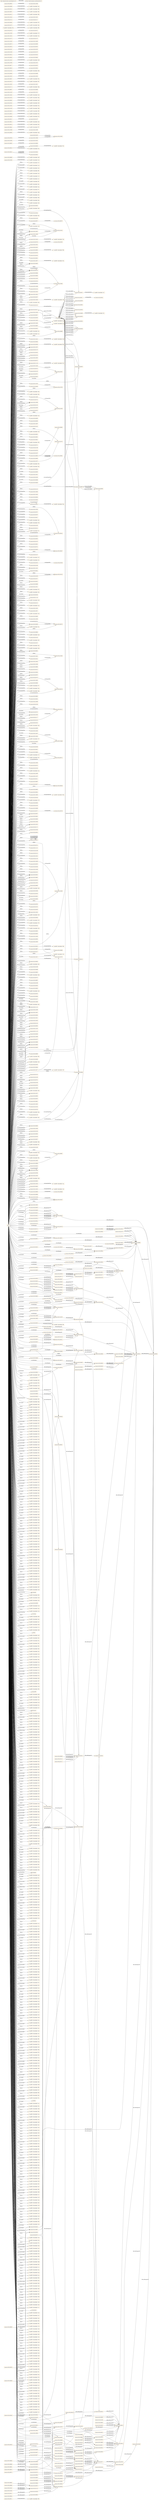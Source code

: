 digraph ar2dtool_diagram { 
rankdir=LR;
size="1501"
node [shape = rectangle, color="orange"]; "resource:SIO_000511" "resource:SIO_000520" "-71ae2df9:174e3c40ebd:-7e9e" "resource:SIO_000554" "resource:SIO_000344" "-71ae2df9:174e3c40ebd:-7fd2" "-71ae2df9:174e3c40ebd:-7e16" "-71ae2df9:174e3c40ebd:-7e6f" "resource:SIO_001265" "resource:SIO_000806" "resource:SIO_000112" "-71ae2df9:174e3c40ebd:-7e4f" "resource:SIO_000072" "resource:SIO_000452" "resource:SIO_010001" "resource:SIO_010010" "resource:SIO_010009" "resource:SIO_010341" "resource:SIO_001001" "resource:SIO_010456" "-71ae2df9:174e3c40ebd:-7f1b" "resource:SIO_000750" "resource:SIO_000256" "resource:SIO_000431" "resource:SIO_000758" "resource:SIO_000391" "-71ae2df9:174e3c40ebd:-7fb6" "resource:SIO_000692" "resource:SIO_000402" "resource:SIO_001091" "resource:SIO_010336" "resource:SIO_000776" "resource:SIO_000494" "resource:SIO_000056" "resource:SIO_010530" "resource:SIO_001014" "resource:SIO_001405" "resource:SIO_000016" "resource:SIO_000092" "resource:SIO_010368" "-71ae2df9:174e3c40ebd:-7edd" "resource:SIO_001216" "resource:SIO_010289" "resource:SIO_010416" "resource:SIO_010048" "resource:SIO_010057" "-71ae2df9:174e3c40ebd:-7f27" "resource:SIO_000167" "resource:SIO_000314" "resource:SIO_010375" "-71ae2df9:174e3c40ebd:-7e65" "resource:SIO_001232" "resource:SIO_000962" "resource:SIO_010464" "resource:SIO_010295" "-71ae2df9:174e3c40ebd:-7ed5" "resource:SIO_000417" "resource:SIO_000106" "resource:SIO_000720" "resource:SIO_010450" "resource:SIO_010458" "resource:SIO_000532" "-71ae2df9:174e3c40ebd:-7dcc" "-71ae2df9:174e3c40ebd:-7ca2" "resource:SIO_000708" "resource:SIO_000070" "resource:SIO_000404" "resource:SIO_010346" "resource:SIO_010075" "resource:SIO_001176" "resource:SIO_000185" "resource:SIO_001224" "resource:SIO_010035" "resource:SIO_000715" "resource:SIO_010362" "resource:SIO_001210" "resource:SIO_001197" "-71ae2df9:174e3c40ebd:-7f15" "resource:SIO_000116" "resource:SIO_001218" "resource:SIO_000810" "resource:SIO_000125" "resource:SIO_000701" "resource:SIO_000076" "resource:SIO_000456" "resource:SIO_010442" "resource:SIO_000268" "resource:SIO_000499" "-71ae2df9:174e3c40ebd:-7d9b" "resource:SIO_001010" "-71ae2df9:174e3c40ebd:-7d52" "-71ae2df9:174e3c40ebd:-7dfa" "resource:SIO_011126" "resource:SIO_000754" "resource:SIO_010008" "resource:SIO_001135" "resource:SIO_001095" "resource:SIO_000089" "resource:SIO_001008" "resource:SIO_010455" "resource:SIO_000722" "resource:SIO_001045" "-71ae2df9:174e3c40ebd:-7c9a" "resource:SIO_010462" "-71ae2df9:174e3c40ebd:-7e43" "resource:SIO_001353" "-71ae2df9:174e3c40ebd:-7cb4" "resource:SIO_010101" "-71ae2df9:174e3c40ebd:-7e1d" "resource:SIO_000036" "resource:SIO_000647" "resource:SIO_000538" "resource:SIO_010497" "resource:SIO_001291" "resource:SIO_010783" "-71ae2df9:174e3c40ebd:-7ce9" "resource:SIO_000458" "resource:SIO_001174" "resource:SIO_000913" "resource:SIO_000915" "resource:SIO_000613" "-71ae2df9:174e3c40ebd:-7f1e" "-71ae2df9:174e3c40ebd:-7f36" "resource:SIO_000713" "resource:SIO_001188" "resource:SIO_000756" "resource:SIO_001297" "resource:SIO_010047" "resource:SIO_000123" "resource:SIO_000074" "resource:SIO_000083" "resource:SIO_010448" "-71ae2df9:174e3c40ebd:-7f43" "-71ae2df9:174e3c40ebd:-7f3a" "resource:SIO_010533" "-71ae2df9:174e3c40ebd:-7d3c" "resource:SIO_000468" "-71ae2df9:174e3c40ebd:-7fe3" "resource:SIO_000014" "resource:SIO_000516" "-71ae2df9:174e3c40ebd:-7e6c" "resource:SIO_001093" "resource:SIO_000500" "resource:SIO_010051" "resource:SIO_001043" "resource:SIO_000508" "-71ae2df9:174e3c40ebd:-7d85" "resource:SIO_000429" "resource:SIO_000809" "resource:SIO_010432" "resource:SIO_010782" "resource:SIO_000960" "resource:SIO_001132" "resource:SIO_010004" "resource:SIO_000524" "resource:SIO_000550" "-71ae2df9:174e3c40ebd:-7e0f" "resource:SIO_010020" "resource:SIO_000034" "resource:SIO_000434" "resource:SIO_000577" "resource:SIO_000005" "resource:SIO_010309" "resource:SIO_010344" "resource:SIO_000747" "resource:SIO_000279" "resource:SIO_000441" "-71ae2df9:174e3c40ebd:-7cb8" "resource:SIO_000327" "resource:SIO_000462" "resource:SIO_000143" "-71ae2df9:174e3c40ebd:-7da1" "-71ae2df9:174e3c40ebd:-7d7d" "resource:SIO_001295" "resource:SIO_000114" "-71ae2df9:174e3c40ebd:-7f7c" "resource:SIO_000454" "-71ae2df9:174e3c40ebd:-7f48" "resource:SIO_000052" "resource:SIO_010378" "resource:SIO_000353" "resource:SIO_001370" "resource:SIO_001269" "resource:SIO_000012" "resource:SIO_000752" "resource:SIO_000555" "resource:SIO_001107" "-71ae2df9:174e3c40ebd:-7e75" "-71ae2df9:174e3c40ebd:-7cf1" "resource:SIO_001301" "resource:SIO_001035" "resource:SIO_001266" "resource:SIO_011001" "resource:SIO_000541" "resource:SIO_000270" "resource:SIO_000318" "resource:SIO_000549" "resource:SIO_001071" "resource:SIO_000512" "-71ae2df9:174e3c40ebd:-7d63" "resource:SIO_000579" "resource:SIO_010460" "resource:SIO_000638" "resource:SIO_010011" "resource:SIO_001273" "resource:SIO_010410" "-71ae2df9:174e3c40ebd:-7f72" "-71ae2df9:174e3c40ebd:-7cb2" "resource:SIO_000609" "-71ae2df9:174e3c40ebd:-7c61" "-71ae2df9:174e3c40ebd:-7c70" "resource:SIO_000148" "resource:SIO_011118" "-71ae2df9:174e3c40ebd:-7e59" "resource:SIO_001213" "-71ae2df9:174e3c40ebd:-7f8f" "resource:SIO_000704" "-71ae2df9:174e3c40ebd:-7ce3" "resource:SIO_010342" "resource:SIO_010071" "-71ae2df9:174e3c40ebd:-7d10" "resource:SIO_000460" "resource:SIO_010039" "resource:SIO_000257" "-71ae2df9:174e3c40ebd:-7ffc" "resource:SIO_000805" "-71ae2df9:174e3c40ebd:-7fac" "resource:SIO_010337" "resource:SIO_000664" "-71ae2df9:174e3c40ebd:-7ea8" "resource:SIO_001233" "resource:SIO_001375" "-71ae2df9:174e3c40ebd:-7e92" "-71ae2df9:174e3c40ebd:-7f2f" "resource:SIO_001267" "-71ae2df9:174e3c40ebd:-7da5" "-71ae2df9:174e3c40ebd:-7d28" "resource:SIO_000261" "resource:SIO_010058" "resource:SIO_010451" "resource:SIO_001041" "resource:SIO_010459" "resource:SIO_000807" "resource:SIO_010358" "resource:SIO_000963" "resource:SIO_010780" "resource:SIO_000113" "resource:SIO_000004" "resource:SIO_000370" "-71ae2df9:174e3c40ebd:-7fda" "resource:SIO_010296" "resource:SIO_010002" "resource:SIO_000405" "resource:SIO_000440" "-71ae2df9:174e3c40ebd:-7f77" "-71ae2df9:174e3c40ebd:-7d1e" "resource:SIO_000448" "-71ae2df9:174e3c40ebd:-7dda" "resource:SIO_000721" "resource:SIO_000751" "resource:SIO_000902" "resource:SIO_000432" "resource:SIO_010096" "resource:SIO_001294" "-71ae2df9:174e3c40ebd:-7ca9" "resource:SIO_001211" "resource:SIO_000702" "resource:SIO_010334" "resource:SIO_001177" "-71ae2df9:174e3c40ebd:-7d6e" "resource:SIO_000269" "resource:SIO_001015" "-71ae2df9:174e3c40ebd:-7dab" "resource:SIO_000390" "resource:SIO_010443" "resource:SIO_000457" "resource:SIO_010043" "resource:SIO_001090" "-71ae2df9:174e3c40ebd:-7d77" "resource:SIO_000505" "resource:SIO_001046" "resource:SIO_000168" "resource:SIO_000321" "resource:SIO_001116" "resource:SIO_010376" "resource:SIO_010424" "resource:SIO_000965" "resource:SIO_000418" "-71ae2df9:174e3c40ebd:-7c7f" "-71ae2df9:174e3c40ebd:-7e2c" "resource:SIO_001009" "resource:SIO_010056" "resource:SIO_000723" "-71ae2df9:174e3c40ebd:-7f9b" "resource:SIO_001264" "-71ae2df9:174e3c40ebd:-7e1e" "-71ae2df9:174e3c40ebd:-7dbe" "resource:SIO_010090" "resource:SIO_011007" "-71ae2df9:174e3c40ebd:-7f97" "resource:SIO_000111" "resource:SIO_000097" "resource:SIO_010463" "resource:SIO_010000" "resource:SIO_000903" "resource:SIO_000614" "resource:SIO_000640" "resource:SIO_000146" "-71ae2df9:174e3c40ebd:-7c79" "resource:SIO_000648" "resource:SIO_000430" "resource:SIO_001292" "resource:SIO_000289" "resource:SIO_000707" "-71ae2df9:174e3c40ebd:-7f05" "resource:SIO_000337" "resource:SIO_000401" "resource:SIO_000459" "resource:SIO_000523" "-71ae2df9:174e3c40ebd:-7ff8" "resource:SIO_010340" "resource:SIO_010074" "resource:SIO_001175" "resource:SIO_001040" "resource:SIO_000914" "resource:SIO_000275" "resource:SIO_000675" "-71ae2df9:174e3c40ebd:-7cbc" "resource:SIO_000784" "resource:SIO_000714" "resource:SIO_011121" "resource:SIO_001298" "resource:SIO_001215" "resource:SIO_010288" "resource:SIO_010415" "resource:SIO_001136" "resource:SIO_000342" "resource:SIO_000376" "-71ae2df9:174e3c40ebd:-7ec7" "resource:SIO_000166" "resource:SIO_010508" "resource:SIO_001231" "resource:SIO_000015" "resource:SIO_000580" "resource:SIO_000091" "resource:SIO_000150" "resource:SIO_010076" "resource:SIO_000995" "resource:SIO_001270" "-71ae2df9:174e3c40ebd:-7daf" "-71ae2df9:174e3c40ebd:-7c93" "resource:SIO_000307" "-71ae2df9:174e3c40ebd:-7f5d" "-71ae2df9:174e3c40ebd:-7cc8" "resource:SIO_001094" "resource:SIO_000559" "resource:SIO_000501" "resource:SIO_000509" "resource:SIO_001262" "resource:SIO_010457" "resource:SIO_000762" "resource:SIO_001074" "resource:SIO_000539" "resource:SIO_000961" "-71ae2df9:174e3c40ebd:-7cd5" "resource:SIO_010005" "resource:SIO_010345" "-71ae2df9:174e3c40ebd:-7c99" "resource:SIO_000328" "resource:SIO_010100" "-71ae2df9:174e3c40ebd:-7e7b" "-71ae2df9:174e3c40ebd:-7d73" "resource:SIO_000463" "resource:SIO_000144" "-71ae2df9:174e3c40ebd:-7cfd" "resource:SIO_000035" "resource:SIO_000435" "resource:SIO_010094" "resource:SIO_000395" "resource:SIO_010029" "resource:SIO_000578" "resource:SIO_000115" "resource:SIO_001217" "-71ae2df9:174e3c40ebd:-7cce" "resource:SIO_000006" "resource:SIO_000124" "resource:SIO_000626" "-71ae2df9:174e3c40ebd:-7eb2" "resource:SIO_001289" "resource:SIO_000498" "resource:SIO_000131" "-71ae2df9:174e3c40ebd:-7cea" "resource:SIO_000653" "-71ae2df9:174e3c40ebd:-7db4" "resource:SIO_000753" "resource:SIO_000997" "resource:SIO_001296" "resource:SIO_001209" "resource:SIO_000333" "-71ae2df9:174e3c40ebd:-7f93" "resource:SIO_000455" "resource:SIO_000503" "-71ae2df9:174e3c40ebd:-7e26" "resource:SIO_000162" "resource:SIO_000284" "resource:SIO_001227" "resource:SIO_010038" "-71ae2df9:174e3c40ebd:-7e62" "resource:SIO_000354" "resource:SIO_011125" "resource:SIO_010299" "resource:SIO_010007" "-71ae2df9:174e3c40ebd:-7f60" "resource:SIO_000556" "resource:SIO_010411" "resource:SIO_010310" "resource:SIO_010054" "resource:SIO_001145" "resource:SIO_001302" "resource:SIO_000592" "resource:SIO_011002" "resource:SIO_011119" "resource:SIO_000428" "resource:SIO_000437" "resource:SIO_010099" "resource:SIO_001072" "resource:SIO_000069" "resource:SIO_000000" "resource:SIO_000400" "resource:SIO_000967" "resource:SIO_010461" "resource:SIO_000639" "-71ae2df9:174e3c40ebd:-7ff0" "resource:SIO_001274" "resource:SIO_000396" "-71ae2df9:174e3c40ebd:-7e3d" "resource:SIO_001003" "resource:SIO_000564" "-71ae2df9:174e3c40ebd:-7fc1" "resource:SIO_000719" "resource:SIO_000612" "resource:SIO_000258" "resource:SIO_001214" "resource:SIO_001290" "resource:SIO_000755" "resource:SIO_001336" "resource:SIO_000705" "resource:SIO_000694" "resource:SIO_010046" "resource:SIO_000122" "resource:SIO_001038" "-71ae2df9:174e3c40ebd:-7d02" "resource:SIO_010072" "-71ae2df9:174e3c40ebd:-7d6a" "resource:SIO_010532" "resource:SIO_000959" "resource:SIO_000476" "resource:SIO_000651" "resource:SIO_010025" "resource:SIO_001050" "resource:SIO_000794" "-71ae2df9:174e3c40ebd:-7dea" "resource:SIO_001139" "resource:SIO_000073" "-71ae2df9:174e3c40ebd:-7de2" "resource:SIO_000453" "resource:SIO_000340" "resource:SIO_010447" "resource:SIO_010059" "resource:SIO_000483" "resource:SIO_010506" "-71ae2df9:174e3c40ebd:-7c8f" "resource:SIO_000319" "-71ae2df9:174e3c40ebd:-7c9e" "resource:SIO_001234" "resource:SIO_000262" "resource:SIO_000449" "resource:SIO_000108" "resource:SIO_010052" "resource:SIO_000507" "-71ae2df9:174e3c40ebd:-7d84" "-71ae2df9:174e3c40ebd:-7f57" "resource:SIO_001260" "resource:SIO_000808" "-71ae2df9:174e3c40ebd:-7e54" "resource:SIO_010359" "resource:SIO_010423" "-71ae2df9:174e3c40ebd:-7fb2" "resource:SIO_000589" "resource:SIO_000017" "resource:SIO_010003" "resource:SIO_010343" "-71ae2df9:174e3c40ebd:-7cbf" "resource:SIO_000562" "-71ae2df9:174e3c40ebd:-7f6e" "resource:SIO_000142" "resource:SIO_000433" "resource:SIO_000469" "resource:SIO_000078" "resource:SIO_010044" "resource:SIO_000780" "resource:SIO_010030" "-71ae2df9:174e3c40ebd:-7d58" "resource:SIO_000616" "resource:SIO_000966" "resource:SIO_000302" "resource:SIO_010363" "resource:SIO_010284" "resource:SIO_000080" "resource:SIO_000984" "resource:SIO_001047" "resource:SIO_010377" "resource:SIO_001117" "-71ae2df9:174e3c40ebd:-7eec" "resource:SIO_010091" "resource:SIO_010425" ; /*classes style*/
	"resource:SIO_010009" -> "resource:SIO_010010" [ label = "owl:disjointWith" ];
	"resource:SIO_001098" -> "resource:SIO_000272" [ label = "rdfs:subPropertyOf" ];
	"resource:SIO_010462" -> "resource:SIO_010463" [ label = "owl:disjointWith" ];
	"resource:SIO_001279" -> "resource:SIO_000008" [ label = "rdfs:subPropertyOf" ];
	"resource:SIO_010377" -> "resource:SIO_010378" [ label = "owl:disjointWith" ];
	"resource:SIO_010377" -> "-71ae2df9:174e3c40ebd:-7cbf" [ label = "owl:equivalentClass" ];
	"resource:SIO_000232" -> "resource:SIO_000062" [ label = "rdfs:subPropertyOf" ];
	"resource:SIO_000805" -> "resource:SIO_000806" [ label = "owl:disjointWith" ];
	"resource:SIO_010432" -> "-71ae2df9:174e3c40ebd:-7cb4" [ label = "owl:equivalentClass" ];
	"resource:SIO_000202" -> "resource:SIO_000145" [ label = "rdfs:subPropertyOf" ];
	"resource:SIO_000093" -> "resource:SIO_000068" [ label = "rdfs:subPropertyOf" ];
	"resource:SIO_001280" -> "resource:SIO_000011" [ label = "rdfs:subPropertyOf" ];
	"resource:SIO_000274" -> "resource:SIO_000497" [ label = "rdfs:subPropertyOf" ];
	"resource:SIO_000274" -> "resource:SIO_000244" [ label = "rdfs:subPropertyOf" ];
	"resource:SIO_001008" -> "-71ae2df9:174e3c40ebd:-7e16" [ label = "owl:equivalentClass" ];
	"resource:SIO_000455" -> "resource:SIO_000458" [ label = "owl:disjointWith" ];
	"resource:SIO_000455" -> "-71ae2df9:174e3c40ebd:-7f1e" [ label = "owl:equivalentClass" ];
	"resource:SIO_000063" -> "resource:SIO_000062" [ label = "rdfs:subPropertyOf" ];
	"resource:SIO_010082" -> "resource:SIO_010078" [ label = "rdfs:subPropertyOf" ];
	"resource:SIO_000244" -> "resource:SIO_000352" [ label = "rdfs:subPropertyOf" ];
	"resource:SIO_000636" -> "resource:SIO_000352" [ label = "rdfs:subPropertyOf" ];
	"resource:SIO_000425" -> "resource:SIO_000001" [ label = "rdfs:subPropertyOf" ];
	"resource:SIO_000214" -> "resource:SIO_000425" [ label = "rdfs:subPropertyOf" ];
	"resource:SIO_000793" -> "resource:SIO_000687" [ label = "rdfs:subPropertyOf" ];
	"resource:SIO_001401" -> "resource:SIO_001154" [ label = "rdfs:subPropertyOf" ];
	"resource:SIO_000974" -> "resource:SIO_000053" [ label = "rdfs:subPropertyOf" ];
	"resource:SIO_000497" -> "resource:SIO_000272" [ label = "rdfs:subPropertyOf" ];
	"resource:SIO_010782" -> "resource:SIO_010783" [ label = "owl:disjointWith" ];
	"resource:SIO_000286" -> "resource:SIO_000497" [ label = "rdfs:subPropertyOf" ];
	"resource:SIO_000552" -> "resource:SIO_000230" [ label = "rdfs:subPropertyOf" ];
	"resource:SIO_001262" -> "-71ae2df9:174e3c40ebd:-7d85" [ label = "owl:equivalentClass" ];
	"resource:SIO_000341" -> "resource:SIO_000425" [ label = "rdfs:subPropertyOf" ];
	"resource:SIO_000733" -> "resource:SIO_000737" [ label = "rdfs:subPropertyOf" ];
	"resource:SIO_000437" -> "-71ae2df9:174e3c40ebd:-7f3a" [ label = "owl:equivalentClass" ];
	"resource:SIO_010456" -> "-71ae2df9:174e3c40ebd:-7c9a" [ label = "owl:equivalentClass" ];
	"resource:SIO_000311" -> "resource:SIO_000232" [ label = "rdfs:subPropertyOf" ];
	"resource:SIO_000226" -> "resource:SIO_000236" [ label = "rdfs:subPropertyOf" ];
	"resource:SIO_000775" -> "resource:SIO_000773" [ label = "rdfs:subPropertyOf" ];
	"resource:SIO_000268" -> "-71ae2df9:174e3c40ebd:-7f6e" [ label = "owl:equivalentClass" ];
	"resource:SIO_000142" -> "resource:SIO_000143" [ label = "owl:disjointWith" ];
	"resource:SIO_000449" -> "resource:SIO_000468" [ label = "owl:disjointWith" ];
	"resource:SIO_000323" -> "resource:SIO_000128" [ label = "rdfs:subPropertyOf" ];
	"resource:SIO_001159" -> "resource:SIO_000062" [ label = "rdfs:subPropertyOf" ];
	"resource:SIO_000208" -> "resource:SIO_000773" [ label = "rdfs:subPropertyOf" ];
	"resource:SIO_000365" -> "resource:SIO_000219" [ label = "rdfs:subPropertyOf" ];
	"resource:SIO_000631" -> "resource:SIO_000628" [ label = "rdfs:subPropertyOf" ];
	"resource:SIO_000420" -> "resource:SIO_000425" [ label = "rdfs:subPropertyOf" ];
	"resource:SIO_000335" -> "resource:SIO_000652" [ label = "rdfs:subPropertyOf" ];
	"resource:SIO_000335" -> "resource:SIO_000293" [ label = "rdfs:subPropertyOf" ];
	"resource:SIO_000124" -> "-71ae2df9:174e3c40ebd:-7f93" [ label = "owl:equivalentClass" ];
	"resource:SIO_001045" -> "-71ae2df9:174e3c40ebd:-7e0f" [ label = "owl:equivalentClass" ];
	"resource:SIO_010058" -> "resource:SIO_010059" [ label = "owl:disjointWith" ];
	"resource:SIO_000673" -> "resource:SIO_000671" [ label = "rdfs:subPropertyOf" ];
	"resource:SIO_000462" -> "resource:SIO_000463" [ label = "owl:disjointWith" ];
	"resource:SIO_000251" -> "resource:SIO_000249" [ label = "rdfs:subPropertyOf" ];
	"resource:SIO_000643" -> "resource:SIO_000224" [ label = "rdfs:subPropertyOf" ];
	"resource:SIO_000558" -> "resource:SIO_010302" [ label = "rdfs:subPropertyOf" ];
	"resource:SIO_001353" -> "-71ae2df9:174e3c40ebd:-7d6e" [ label = "owl:equivalentClass" ];
	"resource:SIO_000221" -> "resource:SIO_000008" [ label = "rdfs:subPropertyOf" ];
	"resource:SIO_010336" -> "resource:SIO_010337" [ label = "owl:disjointWith" ];
	"resource:SIO_000709" -> "resource:SIO_000001" [ label = "rdfs:subPropertyOf" ];
	"resource:SIO_000293" -> "resource:SIO_000203" [ label = "rdfs:subPropertyOf" ];
	"resource:SIO_011126" -> "-71ae2df9:174e3c40ebd:-7c61" [ label = "owl:equivalentClass" ];
	"resource:SIO_000655" -> "resource:SIO_000294" [ label = "rdfs:subPropertyOf" ];
	"resource:SIO_000052" -> "-71ae2df9:174e3c40ebd:-7fda" [ label = "owl:equivalentClass" ];
	"resource:SIO_000710" -> "resource:SIO_000709" [ label = "rdfs:subPropertyOf" ];
	"resource:SIO_000233" -> "resource:SIO_000011" [ label = "rdfs:subPropertyOf" ];
	"resource:SIO_001154" -> "resource:SIO_000294" [ label = "rdfs:subPropertyOf" ];
	"resource:SIO_000203" -> "resource:SIO_000322" [ label = "rdfs:subPropertyOf" ];
	"resource:SIO_000697" -> "resource:SIO_000709" [ label = "rdfs:subPropertyOf" ];
	"resource:SIO_001009" -> "resource:SIO_001010" [ label = "owl:disjointWith" ];
	"resource:SIO_010083" -> "resource:SIO_010079" [ label = "rdfs:subPropertyOf" ];
	"resource:SIO_000064" -> "resource:SIO_000219" [ label = "rdfs:subPropertyOf" ];
	"resource:SIO_000456" -> "resource:SIO_000457" [ label = "owl:disjointWith" ];
	"resource:SIO_000245" -> "resource:SIO_000294" [ label = "rdfs:subPropertyOf" ];
	"resource:SIO_000511" -> "-71ae2df9:174e3c40ebd:-7f05" [ label = "owl:equivalentClass" ];
	"resource:SIO_000426" -> "resource:SIO_000425" [ label = "rdfs:subPropertyOf" ];
	"resource:SIO_000215" -> "resource:SIO_000011" [ label = "rdfs:subPropertyOf" ];
	"resource:SIO_001402" -> "resource:SIO_001154" [ label = "rdfs:subPropertyOf" ];
	"resource:SIO_000975" -> "resource:SIO_000093" [ label = "rdfs:subPropertyOf" ];
	"resource:SIO_000679" -> "resource:SIO_000054" [ label = "rdfs:subPropertyOf" ];
	"resource:SIO_000553" -> "resource:SIO_000231" [ label = "rdfs:subPropertyOf" ];
	"resource:SIO_000342" -> "-71ae2df9:174e3c40ebd:-7f48" [ label = "owl:equivalentClass" ];
	"resource:SIO_000734" -> "resource:SIO_000699" [ label = "rdfs:subPropertyOf" ];
	"resource:SIO_000257" -> "resource:SIO_000258" [ label = "owl:disjointWith" ];
	"resource:SIO_000131" -> "resource:SIO_001197" [ label = "owl:disjointWith" ];
	"resource:SIO_000523" -> "resource:SIO_000524" [ label = "owl:disjointWith" ];
	"resource:SIO_010457" -> "-71ae2df9:174e3c40ebd:-7c93" [ label = "owl:equivalentClass" ];
	"resource:SIO_000312" -> "resource:SIO_000229" [ label = "rdfs:subPropertyOf" ];
	"resource:SIO_000704" -> "resource:SIO_000721" [ label = "owl:disjointWith" ];
	"resource:SIO_000227" -> "resource:SIO_000643" [ label = "rdfs:subPropertyOf" ];
	"resource:SIO_000680" -> "resource:SIO_000679" [ label = "rdfs:subPropertyOf" ];
	"resource:SIO_010005" -> "resource:SIO_010047" [ label = "owl:disjointWith" ];
	"resource:SIO_000269" -> "resource:SIO_000270" [ label = "owl:disjointWith" ];
	"resource:SIO_010288" -> "resource:SIO_010289" [ label = "owl:disjointWith" ];
	"resource:SIO_000324" -> "resource:SIO_000202" [ label = "rdfs:subPropertyOf" ];
	"resource:SIO_010343" -> "-71ae2df9:174e3c40ebd:-7cea" [ label = "owl:equivalentClass" ];
	"resource:SIO_000692" -> "resource:SIO_000694" [ label = "owl:disjointWith" ];
	"resource:SIO_000028" -> "resource:SIO_000145" [ label = "rdfs:subPropertyOf" ];
	"resource:SIO_000209" -> "resource:SIO_000773" [ label = "rdfs:subPropertyOf" ];
	"resource:SIO_000577" -> "resource:SIO_000578" [ label = "owl:disjointWith" ];
	"resource:SIO_000758" -> "resource:SIO_001093" [ label = "owl:disjointWith" ];
	"resource:SIO_000240" -> "resource:SIO_000203" [ label = "rdfs:subPropertyOf" ];
	"resource:SIO_000632" -> "resource:SIO_000210" [ label = "rdfs:subPropertyOf" ];
	"resource:SIO_000421" -> "resource:SIO_000425" [ label = "rdfs:subPropertyOf" ];
	"resource:SIO_000210" -> "resource:SIO_000628" [ label = "rdfs:subPropertyOf" ];
	"resource:SIO_000125" -> "-71ae2df9:174e3c40ebd:-7f8f" [ label = "owl:equivalentClass" ];
	"resource:SIO_001046" -> "resource:SIO_001047" [ label = "owl:disjointWith" ];
	"resource:SIO_010410" -> "-71ae2df9:174e3c40ebd:-7cbc" [ label = "owl:equivalentClass" ];
	"resource:SIO_000970" -> "resource:SIO_000975" [ label = "rdfs:subPropertyOf" ];
	"resource:SIO_001101" -> "resource:SIO_000709" [ label = "rdfs:subPropertyOf" ];
	"resource:SIO_000674" -> "resource:SIO_000672" [ label = "rdfs:subPropertyOf" ];
	"resource:SIO_000589" -> "-71ae2df9:174e3c40ebd:-7eec" [ label = "owl:equivalentClass" ];
	"http://semanticscience.org/ontology/sio.owl" -> "http://creativecommons.org/licenses/by/4.0/" [ label = "terms:license" ];
	"resource:SIO_000252" -> "resource:SIO_000212" [ label = "rdfs:subPropertyOf" ];
	"resource:SIO_000644" -> "resource:SIO_000223" [ label = "rdfs:subPropertyOf" ];
	"resource:SIO_001269" -> "resource:SIO_001270" [ label = "owl:disjointWith" ];
	"resource:SIO_000222" -> "resource:SIO_000011" [ label = "rdfs:subPropertyOf" ];
	"resource:SIO_000011" -> "resource:SIO_000001" [ label = "rdfs:subPropertyOf" ];
	"resource:SIO_000318" -> "resource:SIO_000319" [ label = "owl:disjointWith" ];
	"resource:SIO_000294" -> "resource:SIO_000243" [ label = "rdfs:subPropertyOf" ];
	"resource:SIO_010000" -> "-71ae2df9:174e3c40ebd:-7d63" [ label = "owl:equivalentClass" ];
	"resource:SIO_001209" -> "-71ae2df9:174e3c40ebd:-7d9b" [ label = "owl:equivalentClass" ];
	"resource:SIO_000656" -> "resource:SIO_000655" [ label = "rdfs:subPropertyOf" ];
	"resource:SIO_000053" -> "resource:SIO_000028" [ label = "rdfs:subPropertyOf" ];
	"resource:SIO_000234" -> "resource:SIO_000008" [ label = "rdfs:subPropertyOf" ];
	"resource:SIO_001155" -> "resource:SIO_000352" [ label = "rdfs:subPropertyOf" ];
	"resource:SIO_000807" -> "resource:SIO_000808" [ label = "owl:disjointWith" ];
	"resource:SIO_001210" -> "resource:SIO_001211" [ label = "owl:disjointWith" ];
	"resource:SIO_000204" -> "resource:SIO_000322" [ label = "rdfs:subPropertyOf" ];
	"resource:SIO_000095" -> "resource:SIO_000011" [ label = "rdfs:subPropertyOf" ];
	"resource:SIO_000668" -> "resource:SIO_000628" [ label = "rdfs:subPropertyOf" ];
	"resource:SIO_010295" -> "resource:SIO_010296" [ label = "owl:disjointWith" ];
	"resource:SIO_000246" -> "resource:SIO_000245" [ label = "rdfs:subPropertyOf" ];
	"resource:SIO_000427" -> "resource:SIO_000424" [ label = "rdfs:subPropertyOf" ];
	"resource:SIO_000216" -> "resource:SIO_000008" [ label = "rdfs:subPropertyOf" ];
	"resource:SIO_001403" -> "resource:SIO_000001" [ label = "rdfs:subPropertyOf" ];
	"resource:SIO_000005" -> "resource:SIO_000340" [ label = "owl:disjointWith" ];
	"resource:SIO_000288" -> "resource:SIO_000203" [ label = "rdfs:subPropertyOf" ];
	"resource:SIO_000554" -> "resource:SIO_000555" [ label = "owl:disjointWith" ];
	"resource:SIO_000469" -> "-71ae2df9:174e3c40ebd:-7f15" [ label = "owl:equivalentClass" ];
	"resource:SIO_010362" -> "-71ae2df9:174e3c40ebd:-7cce" [ label = "owl:equivalentClass" ];
	"resource:SIO_000735" -> "resource:SIO_000733" [ label = "rdfs:subPropertyOf" ];
	"resource:SIO_000132" -> "resource:SIO_000322" [ label = "rdfs:subPropertyOf" ];
	"resource:SIO_010458" -> "-71ae2df9:174e3c40ebd:-7c8f" [ label = "owl:equivalentClass" ];
	"resource:SIO_000313" -> "resource:SIO_000310" [ label = "rdfs:subPropertyOf" ];
	"resource:SIO_000892" -> "resource:SIO_000212" [ label = "rdfs:subPropertyOf" ];
	"resource:SIO_000228" -> "resource:SIO_000644" [ label = "rdfs:subPropertyOf" ];
	"resource:SIO_000681" -> "resource:SIO_000679" [ label = "rdfs:subPropertyOf" ];
	"resource:SIO_000017" -> "resource:SIO_000354" [ label = "owl:disjointWith" ];
	"resource:SIO_010302" -> "resource:SIO_000272" [ label = "rdfs:subPropertyOf" ];
	"resource:SIO_000089" -> "-71ae2df9:174e3c40ebd:-7fc1" [ label = "owl:equivalentClass" ];
	"resource:SIO_000440" -> "-71ae2df9:174e3c40ebd:-7f2f" [ label = "owl:equivalentClass" ];
	"resource:SIO_000355" -> "resource:SIO_000229" [ label = "rdfs:subPropertyOf" ];
	"resource:SIO_000059" -> "resource:SIO_000008" [ label = "rdfs:subPropertyOf" ];
	"resource:SIO_010078" -> "resource:SIO_000338" [ label = "rdfs:subPropertyOf" ];
	"resource:SIO_000325" -> "-71ae2df9:174e3c40ebd:-7ff4" [ label = "owl:propertyChainAxiom" ];
	"resource:SIO_000325" -> "resource:SIO_000322" [ label = "rdfs:subPropertyOf" ];
	"resource:SIO_001035" -> "resource:SIO_001038" [ label = "owl:disjointWith" ];
	"resource:SIO_000029" -> "resource:SIO_000096" [ label = "rdfs:subPropertyOf" ];
	"resource:SIO_001301" -> "resource:SIO_001302" [ label = "owl:disjointWith" ];
	"resource:SIO_010048" -> "resource:SIO_010052" [ label = "owl:disjointWith" ];
	"resource:SIO_000482" -> "resource:SIO_000283" [ label = "rdfs:subPropertyOf" ];
	"resource:SIO_000060" -> "resource:SIO_000205" [ label = "rdfs:subPropertyOf" ];
	"resource:SIO_000452" -> "resource:SIO_000454" [ label = "owl:disjointWith" ];
	"resource:SIO_000452" -> "resource:SIO_000453" [ label = "owl:disjointWith" ];
	"resource:SIO_000241" -> "resource:SIO_000652" [ label = "rdfs:subPropertyOf" ];
	"resource:SIO_000241" -> "resource:SIO_000211" [ label = "rdfs:subPropertyOf" ];
	"resource:SIO_000633" -> "resource:SIO_000205" [ label = "rdfs:subPropertyOf" ];
	"resource:SIO_000422" -> "resource:SIO_000283" [ label = "rdfs:subPropertyOf" ];
	"resource:SIO_000211" -> "resource:SIO_000203" [ label = "rdfs:subPropertyOf" ];
	"resource:SIO_000971" -> "resource:SIO_000974" [ label = "rdfs:subPropertyOf" ];
	"resource:SIO_000307" -> "-71ae2df9:174e3c40ebd:-7f60" [ label = "owl:equivalentClass" ];
	"resource:SIO_000283" -> "resource:SIO_000272" [ label = "rdfs:subPropertyOf" ];
	"resource:SIO_000675" -> "-71ae2df9:174e3c40ebd:-7ec7" [ label = "owl:equivalentClass" ];
	"resource:SIO_000072" -> "resource:SIO_000073" [ label = "owl:disjointWith" ];
	"resource:SIO_000253" -> "resource:SIO_000008" [ label = "rdfs:subPropertyOf" ];
	"resource:SIO_001174" -> "-71ae2df9:174e3c40ebd:-7dbe" [ label = "owl:equivalentClass" ];
	"resource:SIO_000223" -> "resource:SIO_000008" [ label = "rdfs:subPropertyOf" ];
	"resource:SIO_010423" -> "-71ae2df9:174e3c40ebd:-7cb8" [ label = "owl:equivalentClass" ];
	"resource:SIO_000772" -> "resource:SIO_000631" [ label = "rdfs:subPropertyOf" ];
	"resource:SIO_000687" -> "resource:SIO_000322" [ label = "rdfs:subPropertyOf" ];
	"resource:SIO_001090" -> "resource:SIO_001091" [ label = "owl:disjointWith" ];
	"resource:SIO_000657" -> "resource:SIO_000352" [ label = "rdfs:subPropertyOf" ];
	"resource:SIO_000054" -> "resource:SIO_000053" [ label = "rdfs:subPropertyOf" ];
	"resource:SIO_000235" -> "resource:SIO_000586" [ label = "rdfs:subPropertyOf" ];
	"resource:SIO_001156" -> "resource:SIO_000294" [ label = "rdfs:subPropertyOf" ];
	"resource:SIO_001156" -> "resource:SIO_000229" [ label = "rdfs:subPropertyOf" ];
	"resource:SIO_000205" -> "resource:SIO_000212" [ label = "rdfs:subPropertyOf" ];
	"resource:SIO_000784" -> "resource:SIO_010048" [ label = "owl:disjointWith" ];
	"resource:SIO_000699" -> "resource:SIO_000737" [ label = "rdfs:subPropertyOf" ];
	"resource:SIO_000965" -> "-71ae2df9:174e3c40ebd:-7e43" [ label = "owl:equivalentClass" ];
	"resource:SIO_000096" -> "resource:SIO_000093" [ label = "rdfs:subPropertyOf" ];
	"resource:SIO_000362" -> "resource:SIO_000008" [ label = "rdfs:subPropertyOf" ];
	"resource:SIO_000277" -> "resource:SIO_000631" [ label = "rdfs:subPropertyOf" ];
	"resource:SIO_000066" -> "resource:SIO_000253" [ label = "rdfs:subPropertyOf" ];
	"resource:SIO_000458" -> "-71ae2df9:174e3c40ebd:-7f1b" [ label = "owl:equivalentClass" ];
	"resource:SIO_000332" -> "resource:SIO_000563" [ label = "rdfs:subPropertyOf" ];
	"resource:SIO_000247" -> "resource:SIO_000244" [ label = "rdfs:subPropertyOf" ];
	"resource:SIO_000905" -> "resource:SIO_000291" [ label = "rdfs:subPropertyOf" ];
	"resource:SIO_010532" -> "resource:SIO_010533" [ label = "owl:disjointWith" ];
	"resource:SIO_010447" -> "resource:SIO_010448" [ label = "owl:disjointWith" ];
	"resource:SIO_000217" -> "resource:SIO_000223" [ label = "rdfs:subPropertyOf" ];
	"resource:SIO_000609" -> "-71ae2df9:174e3c40ebd:-7edd" [ label = "owl:equivalentClass" ];
	"resource:SIO_001404" -> "resource:SIO_001403" [ label = "rdfs:subPropertyOf" ];
	"resource:SIO_000640" -> "resource:SIO_000751" [ label = "owl:disjointWith" ];
	"resource:SIO_010363" -> "-71ae2df9:174e3c40ebd:-7cc8" [ label = "owl:equivalentClass" ];
	"resource:SIO_000736" -> "resource:SIO_000001" [ label = "rdfs:subPropertyOf" ];
	"resource:SIO_010459" -> "resource:SIO_010460" [ label = "owl:disjointWith" ];
	"resource:SIO_000314" -> "-71ae2df9:174e3c40ebd:-7f5d" [ label = "owl:equivalentClass" ];
	"resource:SIO_000229" -> "resource:SIO_000132" [ label = "rdfs:subPropertyOf" ];
	"resource:SIO_000682" -> "resource:SIO_000029" [ label = "rdfs:subPropertyOf" ];
	"resource:SIO_000652" -> "resource:SIO_000203" [ label = "rdfs:subPropertyOf" ];
	"resource:SIO_001096" -> "resource:SIO_000272" [ label = "rdfs:subPropertyOf" ];
	"resource:SIO_000441" -> "-71ae2df9:174e3c40ebd:-7f27" [ label = "owl:equivalentClass" ];
	"resource:SIO_010375" -> "resource:SIO_010376" [ label = "owl:disjointWith" ];
	"resource:SIO_000356" -> "resource:SIO_000062" [ label = "rdfs:subPropertyOf" ];
	"resource:SIO_001277" -> "resource:SIO_000628" [ label = "rdfs:subPropertyOf" ];
	"resource:SIO_000230" -> "resource:SIO_000132" [ label = "rdfs:subPropertyOf" ];
	"resource:SIO_000145" -> "resource:SIO_000322" [ label = "rdfs:subPropertyOf" ];
	"resource:SIO_010079" -> "resource:SIO_000339" [ label = "rdfs:subPropertyOf" ];
	"resource:SIO_000960" -> "resource:SIO_000962" [ label = "owl:disjointWith" ];
	"resource:SIO_000960" -> "resource:SIO_000961" [ label = "owl:disjointWith" ];
	"resource:SIO_000272" -> "resource:SIO_000736" [ label = "rdfs:subPropertyOf" ];
	"resource:SIO_000579" -> "resource:SIO_000580" [ label = "owl:disjointWith" ];
	"resource:SIO_000061" -> "resource:SIO_000322" [ label = "rdfs:subPropertyOf" ];
	"resource:SIO_010080" -> "resource:SIO_010078" [ label = "rdfs:subPropertyOf" ];
	"resource:SIO_000242" -> "resource:SIO_000652" [ label = "rdfs:subPropertyOf" ];
	"resource:SIO_000242" -> "resource:SIO_000240" [ label = "rdfs:subPropertyOf" ];
	"resource:SIO_000634" -> "resource:SIO_000558" [ label = "rdfs:subPropertyOf" ];
	"resource:SIO_000900" -> "resource:SIO_000216" [ label = "rdfs:subPropertyOf" ];
	"resource:SIO_000549" -> "resource:SIO_000550" [ label = "owl:disjointWith" ];
	"resource:SIO_010442" -> "-71ae2df9:174e3c40ebd:-7ca9" [ label = "owl:equivalentClass" ];
	"resource:SIO_000338" -> "resource:SIO_000563" [ label = "rdfs:subPropertyOf" ];
	"resource:SIO_000338" -> "resource:SIO_000243" [ label = "rdfs:subPropertyOf" ];
	"resource:SIO_000212" -> "resource:SIO_000001" [ label = "rdfs:subPropertyOf" ];
	"resource:SIO_000972" -> "resource:SIO_000974" [ label = "rdfs:subPropertyOf" ];
	"resource:SIO_000495" -> "resource:SIO_000272" [ label = "rdfs:subPropertyOf" ];
	"resource:SIO_010780" -> "-71ae2df9:174e3c40ebd:-7c70" [ label = "owl:equivalentClass" ];
	"resource:SIO_000254" -> "resource:SIO_000011" [ label = "rdfs:subPropertyOf" ];
	"resource:SIO_000646" -> "resource:SIO_000643" [ label = "rdfs:subPropertyOf" ];
	"resource:SIO_000224" -> "resource:SIO_000011" [ label = "rdfs:subPropertyOf" ];
	"resource:SIO_000139" -> "resource:SIO_000132" [ label = "rdfs:subPropertyOf" ];
	"resource:SIO_010424" -> "resource:SIO_010425" [ label = "owl:disjointWith" ];
	"resource:SIO_000773" -> "resource:SIO_000252" [ label = "rdfs:subPropertyOf" ];
	"resource:SIO_000562" -> "resource:SIO_010284" [ label = "owl:disjointWith" ];
	"resource:SIO_000477" -> "resource:SIO_000422" [ label = "rdfs:subPropertyOf" ];
	"resource:SIO_010309" -> "resource:SIO_010310" [ label = "owl:disjointWith" ];
	"resource:SIO_000658" -> "resource:SIO_000657" [ label = "rdfs:subPropertyOf" ];
	"resource:SIO_001242" -> "resource:SIO_000736" [ label = "rdfs:subPropertyOf" ];
	"resource:SIO_001157" -> "resource:SIO_000352" [ label = "rdfs:subPropertyOf" ];
	"resource:SIO_000236" -> "resource:SIO_000646" [ label = "rdfs:subPropertyOf" ];
	"resource:SIO_000628" -> "resource:SIO_000001" [ label = "rdfs:subPropertyOf" ];
	"resource:SIO_000809" -> "-71ae2df9:174e3c40ebd:-7e6f" [ label = "owl:equivalentClass" ];
	"resource:SIO_000206" -> "resource:SIO_000772" [ label = "rdfs:subPropertyOf" ];
	"resource:SIO_000966" -> "resource:SIO_000967" [ label = "owl:disjointWith" ];
	"resource:SIO_000363" -> "resource:SIO_000011" [ label = "rdfs:subPropertyOf" ];
	"resource:SIO_000278" -> "resource:SIO_000252" [ label = "rdfs:subPropertyOf" ];
	"resource:SIO_000810" -> "-71ae2df9:174e3c40ebd:-7e6c" [ label = "owl:equivalentClass" ];
	"resource:SIO_000248" -> "resource:SIO_000352" [ label = "rdfs:subPropertyOf" ];
	"resource:SIO_000122" -> "-71ae2df9:174e3c40ebd:-7f9b" [ label = "owl:equivalentClass" ];
	"resource:SIO_000490" -> "resource:SIO_000482" [ label = "rdfs:subPropertyOf" ];
	"resource:SIO_000218" -> "resource:SIO_000224" [ label = "rdfs:subPropertyOf" ];
	"resource:SIO_000671" -> "resource:SIO_000008" [ label = "rdfs:subPropertyOf" ];
	"resource:SIO_001405" -> "resource:SIO_010052" [ label = "owl:disjointWith" ];
	"resource:SIO_000586" -> "resource:SIO_000644" [ label = "rdfs:subPropertyOf" ];
	"resource:SIO_000641" -> "resource:SIO_000008" [ label = "rdfs:subPropertyOf" ];
	"resource:SIO_000737" -> "resource:SIO_000736" [ label = "rdfs:subPropertyOf" ];
	"resource:SIO_000707" -> "resource:SIO_000708" [ label = "owl:disjointWith" ];
	"resource:SIO_000291" -> "resource:SIO_000230" [ label = "rdfs:subPropertyOf" ];
	"resource:SIO_000080" -> "resource:SIO_000448" [ label = "owl:disjointWith" ];
	"resource:SIO_001097" -> "resource:SIO_000272" [ label = "rdfs:subPropertyOf" ];
	"resource:SIO_010461" -> "resource:SIO_010464" [ label = "owl:disjointWith" ];
	"resource:SIO_001278" -> "resource:SIO_000628" [ label = "rdfs:subPropertyOf" ];
	"resource:SIO_000749" -> "resource:SIO_000737" [ label = "rdfs:subPropertyOf" ];
	"resource:SIO_000231" -> "resource:SIO_000062" [ label = "rdfs:subPropertyOf" ];
	"resource:SIO_000020" -> "resource:SIO_000210" [ label = "rdfs:subPropertyOf" ];
	"resource:SIO_010346" -> "-71ae2df9:174e3c40ebd:-7cd5" [ label = "owl:equivalentClass" ];
	"resource:SIO_000719" -> "resource:SIO_000720" [ label = "owl:disjointWith" ];
	"resource:SIO_000092" -> "-71ae2df9:174e3c40ebd:-7fb6" [ label = "owl:equivalentClass" ];
	"resource:SIO_000484" -> "resource:SIO_000482" [ label = "rdfs:subPropertyOf" ];
	"resource:SIO_000273" -> "resource:SIO_000053" [ label = "rdfs:subPropertyOf" ];
	"resource:SIO_000062" -> "resource:SIO_000322" [ label = "rdfs:subPropertyOf" ];
	"resource:SIO_010081" -> "resource:SIO_010079" [ label = "rdfs:subPropertyOf" ];
	"resource:SIO_001375" -> "-71ae2df9:174e3c40ebd:-7d6a" [ label = "owl:equivalentClass" ];
	"resource:SIO_000369" -> "resource:SIO_000273" [ label = "rdfs:subPropertyOf" ];
	"resource:SIO_000243" -> "resource:SIO_000322" [ label = "rdfs:subPropertyOf" ];
	"resource:SIO_000635" -> "resource:SIO_000294" [ label = "rdfs:subPropertyOf" ];
	"resource:SIO_000901" -> "resource:SIO_000215" [ label = "rdfs:subPropertyOf" ];
	"resource:SIO_000424" -> "resource:SIO_000283" [ label = "rdfs:subPropertyOf" ];
	"resource:SIO_000339" -> "resource:SIO_000557" [ label = "rdfs:subPropertyOf" ];
	"resource:SIO_000339" -> "resource:SIO_000243" [ label = "rdfs:subPropertyOf" ];
	"resource:SIO_000213" -> "resource:SIO_000425" [ label = "rdfs:subPropertyOf" ];
	"resource:SIO_000128" -> "resource:SIO_000061" [ label = "rdfs:subPropertyOf" ];
	"resource:SIO_000973" -> "resource:SIO_000975" [ label = "rdfs:subPropertyOf" ];
	"resource:SIO_000496" -> "resource:SIO_000495" [ label = "rdfs:subPropertyOf" ];
	"resource:SIO_000255" -> "resource:SIO_000008" [ label = "rdfs:subPropertyOf" ];
	"resource:SIO_000647" -> "resource:SIO_000648" [ label = "owl:disjointWith" ];
	"resource:SIO_010455" -> "-71ae2df9:174e3c40ebd:-7c9e" [ label = "owl:equivalentClass" ];
	"resource:SIO_000310" -> "resource:SIO_000093" [ label = "rdfs:subPropertyOf" ];
	"resource:SIO_000225" -> "resource:SIO_000235" [ label = "rdfs:subPropertyOf" ];
	"resource:SIO_000774" -> "resource:SIO_000772" [ label = "rdfs:subPropertyOf" ];
	"resource:SIO_001116" -> "resource:SIO_001117" [ label = "owl:disjointWith" ];
	"resource:SIO_000563" -> "resource:SIO_000628" [ label = "rdfs:subPropertyOf" ];
	"resource:SIO_000352" -> "resource:SIO_000243" [ label = "rdfs:subPropertyOf" ];
	"resource:SIO_001273" -> "resource:SIO_001274" [ label = "owl:disjointWith" ];
	"resource:SIO_000322" -> "resource:SIO_000001" [ label = "rdfs:subPropertyOf" ];
	"resource:SIO_001158" -> "resource:SIO_000229" [ label = "rdfs:subPropertyOf" ];
	"resource:SIO_000629" -> "resource:SIO_000557" [ label = "rdfs:subPropertyOf" ];
	"resource:SIO_000207" -> "resource:SIO_000772" [ label = "rdfs:subPropertyOf" ];
	"resource:SIO_010100" -> "resource:SIO_010101" [ label = "owl:disjointWith" ];
	"resource:SIO_000364" -> "resource:SIO_000253" [ label = "rdfs:subPropertyOf" ];
	"resource:SIO_000630" -> "resource:SIO_010302" [ label = "rdfs:subPropertyOf" ];
	"resource:SIO_000068" -> "resource:SIO_000061" [ label = "rdfs:subPropertyOf" ];
	"resource:SIO_000334" -> "resource:SIO_000652" [ label = "rdfs:subPropertyOf" ];
	"resource:SIO_000334" -> "resource:SIO_000288" [ label = "rdfs:subPropertyOf" ];
	"resource:SIO_000249" -> "resource:SIO_000294" [ label = "rdfs:subPropertyOf" ];
	"resource:SIO_000123" -> "-71ae2df9:174e3c40ebd:-7f97" [ label = "owl:equivalentClass" ];
	"resource:SIO_010057" -> "-71ae2df9:174e3c40ebd:-7d3c" [ label = "owl:equivalentClass" ];
	"resource:SIO_000491" -> "resource:SIO_000482" [ label = "rdfs:subPropertyOf" ];
	"resource:SIO_000219" -> "resource:SIO_000011" [ label = "rdfs:subPropertyOf" ];
	"resource:SIO_000672" -> "resource:SIO_000011" [ label = "rdfs:subPropertyOf" ];
	"resource:SIO_000008" -> "resource:SIO_000001" [ label = "rdfs:subPropertyOf" ];
	"resource:SIO_000250" -> "resource:SIO_000248" [ label = "rdfs:subPropertyOf" ];
	"resource:SIO_000642" -> "resource:SIO_000011" [ label = "rdfs:subPropertyOf" ];
	"resource:SIO_000557" -> "resource:SIO_000212" [ label = "rdfs:subPropertyOf" ];
	"resource:SIO_000738" -> "resource:SIO_000737" [ label = "rdfs:subPropertyOf" ];
	"resource:SIO_000612" -> "-71ae2df9:174e3c40ebd:-7ed5" [ label = "owl:equivalentClass" ];
	"NULL" -> "resource:SIO_000498" [ label = "rdf:first" ];
	"NULL" -> "resource:SIO_000070" [ label = "rdf:first" ];
	"NULL" -> "-71ae2df9:174e3c40ebd:-7ed9" [ label = "rdf:rest" ];
	"NULL" -> "-71ae2df9:174e3c40ebd:-7faf" [ label = "rdf:rest" ];
	"NULL" -> "-71ae2df9:174e3c40ebd:-7d1e" [ label = "owl:someValuesFrom" ];
	"NULL" -> "resource:SIO_000776" [ label = "owl:someValuesFrom" ];
	"NULL" -> "-71ae2df9:174e3c40ebd:-7f34" [ label = "rdf:rest" ];
	"NULL" -> "resource:SIO_000115" [ label = "rdf:first" ];
	"NULL" -> "resource:SIO_000613" [ label = "owl:someValuesFrom" ];
	"NULL" -> "resource:SIO_000146" [ label = "owl:someValuesFrom" ];
	"NULL" -> "resource:SIO_000072" [ label = "owl:someValuesFrom" ];
	"NULL" -> "-71ae2df9:174e3c40ebd:-7d70" [ label = "rdf:rest" ];
	"NULL" -> "resource:SIO_000059" [ label = "owl:onProperty" ];
	"NULL" -> "resource:SIO_010344" [ label = "owl:someValuesFrom" ];
	"NULL" -> "-71ae2df9:174e3c40ebd:-7da8" [ label = "rdf:rest" ];
	"NULL" -> "resource:SIO_001217" [ label = "rdf:first" ];
	"NULL" -> "-71ae2df9:174e3c40ebd:-7f02" [ label = "rdf:rest" ];
	"NULL" -> "-71ae2df9:174e3c40ebd:-7dde" [ label = "owl:someValuesFrom" ];
	"NULL" -> "-71ae2df9:174e3c40ebd:-7e6e" [ label = "owl:unionOf" ];
	"NULL" -> "-71ae2df9:174e3c40ebd:-7c96" [ label = "rdf:rest" ];
	"NULL" -> "resource:SIO_001177" [ label = "owl:someValuesFrom" ];
	"NULL" -> "-71ae2df9:174e3c40ebd:-7fd2" [ label = "owl:someValuesFrom" ];
	"NULL" -> "-71ae2df9:174e3c40ebd:-7c57" [ label = "rdf:rest" ];
	"NULL" -> "-71ae2df9:174e3c40ebd:-7c18" [ label = "rdf:rest" ];
	"NULL" -> "resource:SIO_011007" [ label = "owl:someValuesFrom" ];
	"NULL" -> "resource:SIO_000210" [ label = "owl:onProperty" ];
	"NULL" -> "-71ae2df9:174e3c40ebd:-7db1" [ label = "rdf:rest" ];
	"NULL" -> "-71ae2df9:174e3c40ebd:-7ccb" [ label = "rdf:rest" ];
	"NULL" -> "-71ae2df9:174e3c40ebd:-7e78" [ label = "rdf:rest" ];
	"NULL" -> "-71ae2df9:174e3c40ebd:-7d57" [ label = "owl:intersectionOf" ];
	"NULL" -> "resource:SIO_010450" [ label = "owl:someValuesFrom" ];
	"NULL" -> "resource:SIO_000433" [ label = "rdf:first" ];
	"NULL" -> "resource:SIO_000268" [ label = "owl:someValuesFrom" ];
	"NULL" -> "-71ae2df9:174e3c40ebd:-7c25" [ label = "rdf:rest" ];
	"NULL" -> "-71ae2df9:174e3c40ebd:-7d7c" [ label = "owl:intersectionOf" ];
	"NULL" -> "resource:SIO_010375" [ label = "rdf:first" ];
	"NULL" -> "-71ae2df9:174e3c40ebd:-7cfd" [ label = "owl:someValuesFrom" ];
	"NULL" -> "resource:SIO_000499" [ label = "owl:someValuesFrom" ];
	"NULL" -> "-71ae2df9:174e3c40ebd:-7f2e" [ label = "owl:intersectionOf" ];
	"NULL" -> "-71ae2df9:174e3c40ebd:-7c32" [ label = "rdf:rest" ];
	"NULL" -> "resource:SIO_000006" [ label = "rdf:first" ];
	"NULL" -> "resource:SIO_000456" [ label = "rdf:first" ];
	"NULL" -> "-71ae2df9:174e3c40ebd:-7f1c" [ label = "rdf:rest" ];
	"NULL" -> "resource:SIO_000272" [ label = "owl:onProperty" ];
	"NULL" -> "-71ae2df9:174e3c40ebd:-7c00" [ label = "rdf:rest" ];
	"NULL" -> "resource:SIO_000069" [ label = "owl:someValuesFrom" ];
	"NULL" -> "-71ae2df9:174e3c40ebd:-7cd4" [ label = "owl:intersectionOf" ];
	"NULL" -> "-71ae2df9:174e3c40ebd:-7e53" [ label = "owl:intersectionOf" ];
	"NULL" -> "resource:SIO_000096" [ label = "owl:onProperty" ];
	"NULL" -> "-71ae2df9:174e3c40ebd:-7de9" [ label = "owl:intersectionOf" ];
	"NULL" -> "-71ae2df9:174e3c40ebd:-7c05" [ label = "owl:members" ];
	"NULL" -> "-71ae2df9:174e3c40ebd:-7f42" [ label = "owl:intersectionOf" ];
	"NULL" -> "resource:SIO_000434" [ label = "rdf:first" ];
	"NULL" -> "-71ae2df9:174e3c40ebd:-7c3f" [ label = "rdf:rest" ];
	"NULL" -> "resource:SIO_010079" [ label = "owl:onProperty" ];
	"NULL" -> "-71ae2df9:174e3c40ebd:-7d3b" [ label = "owl:unionOf" ];
	"NULL" -> "-71ae2df9:174e3c40ebd:-7eeb" [ label = "owl:unionOf" ];
	"NULL" -> "resource:SIO_000214" [ label = "owl:onProperty" ];
	"NULL" -> "resource:SIO_010376" [ label = "rdf:first" ];
	"NULL" -> "-71ae2df9:174e3c40ebd:-7e3d" [ label = "owl:someValuesFrom" ];
	"NULL" -> "-71ae2df9:174e3c40ebd:-7edc" [ label = "owl:unionOf" ];
	"NULL" -> "-71ae2df9:174e3c40ebd:-7e9e" [ label = "owl:allValuesFrom" ];
	"NULL" -> "-71ae2df9:174e3c40ebd:-7fa8" [ label = "rdf:rest" ];
	"NULL" -> "resource:SIO_010094" [ label = "owl:someValuesFrom" ];
	"NULL" -> "resource:SIO_010010" [ label = "owl:onClass" ];
	"NULL" -> "resource:SIO_010463" [ label = "rdf:first" ];
	"NULL" -> "-71ae2df9:174e3c40ebd:-7c4c" [ label = "rdf:rest" ];
	"NULL" -> "resource:SIO_000808" [ label = "rdf:first" ];
	"NULL" -> "-71ae2df9:174e3c40ebd:-7cbb" [ label = "owl:intersectionOf" ];
	"NULL" -> "-71ae2df9:174e3c40ebd:-7c0d" [ label = "rdf:rest" ];
	"NULL" -> "resource:SIO_001047" [ label = "rdf:first" ];
	"NULL" -> "-71ae2df9:174e3c40ebd:-7f77" [ label = "owl:someValuesFrom" ];
	"NULL" -> "resource:SIO_010358" [ label = "rdf:first" ];
	"NULL" -> "resource:SIO_010008" [ label = "owl:someValuesFrom" ];
	"NULL" -> "resource:SIO_000261" [ label = "owl:someValuesFrom" ];
	"NULL" -> "-71ae2df9:174e3c40ebd:-7e6d" [ label = "rdf:rest" ];
	"NULL" -> "-71ae2df9:174e3c40ebd:-7c1a" [ label = "rdf:rest" ];
	"NULL" -> "-71ae2df9:174e3c40ebd:-7d58" [ label = "owl:someValuesFrom" ];
	"NULL" -> "resource:SIO_001050" [ label = "owl:someValuesFrom" ];
	"NULL" -> "resource:SIO_000635" [ label = "owl:onProperty" ];
	"NULL" -> "-71ae2df9:174e3c40ebd:-7d27" [ label = "owl:intersectionOf" ];
	"NULL" -> "resource:SIO_000035" [ label = "rdf:first" ];
	"NULL" -> "resource:SIO_000355" [ label = "owl:onProperty" ];
	"NULL" -> "-71ae2df9:174e3c40ebd:-7dfa" [ label = "owl:someValuesFrom" ];
	"NULL" -> "resource:SIO_000325" [ label = "rdf:first" ];
	"NULL" -> "resource:SIO_001234" [ label = "owl:someValuesFrom" ];
	"NULL" -> "-71ae2df9:174e3c40ebd:-7e7e" [ label = "owl:intersectionOf" ];
	"NULL" -> "-71ae2df9:174e3c40ebd:-7c5c" [ label = "owl:members" ];
	"NULL" -> "resource:SIO_000707" [ label = "owl:someValuesFrom" ];
	"NULL" -> "resource:SIO_010464" [ label = "rdf:first" ];
	"NULL" -> "-71ae2df9:174e3c40ebd:-7e0d" [ label = "rdf:rest" ];
	"NULL" -> "resource:SIO_001215" [ label = "rdf:first" ];
	"NULL" -> "resource:SIO_011119" [ label = "owl:someValuesFrom" ];
	"NULL" -> "resource:SIO_000273" [ label = "owl:onProperty" ];
	"NULL" -> "-71ae2df9:174e3c40ebd:-7e62" [ label = "rdf:first" ];
	"NULL" -> "resource:SIO_000915" [ label = "rdf:first" ];
	"NULL" -> "-71ae2df9:174e3c40ebd:-7eb1" [ label = "owl:unionOf" ];
	"NULL" -> "resource:SIO_000312" [ label = "owl:onProperty" ];
	"NULL" -> "resource:SIO_001227" [ label = "owl:someValuesFrom" ];
	"NULL" -> "resource:SIO_000333" [ label = "rdf:first" ];
	"NULL" -> "-71ae2df9:174e3c40ebd:-7f22" [ label = "rdf:rest" ];
	"NULL" -> "-71ae2df9:174e3c40ebd:-7dee" [ label = "owl:intersectionOf" ];
	"NULL" -> "-71ae2df9:174e3c40ebd:-7fef" [ label = "owl:unionOf" ];
	"NULL" -> "-71ae2df9:174e3c40ebd:-7cde" [ label = "rdf:rest" ];
	"NULL" -> "-71ae2df9:174e3c40ebd:-7fae" [ label = "rdf:rest" ];
	"NULL" -> "-71ae2df9:174e3c40ebd:-7ca8" [ label = "owl:unionOf" ];
	"NULL" -> "-71ae2df9:174e3c40ebd:-7ca2" [ label = "owl:someValuesFrom" ];
	"NULL" -> "-71ae2df9:174e3c40ebd:-7ce7" [ label = "owl:unionOf" ];
	"NULL" -> "-71ae2df9:174e3c40ebd:-7bfd" [ label = "owl:members" ];
	"NULL" -> "resource:SIO_001003" [ label = "owl:someValuesFrom" ];
	"NULL" -> "-71ae2df9:174e3c40ebd:-7dcc" [ label = "owl:someValuesFrom" ];
	"NULL" -> "-71ae2df9:174e3c40ebd:-7c84" [ label = "rdf:rest" ];
	"NULL" -> "resource:SIO_000762" [ label = "owl:someValuesFrom" ];
	"NULL" -> "-71ae2df9:174e3c40ebd:-7da4" [ label = "owl:intersectionOf" ];
	"NULL" -> "-71ae2df9:174e3c40ebd:-7e83" [ label = "rdf:first" ];
	"NULL" -> "resource:SIO_000256" [ label = "owl:someValuesFrom" ];
	"NULL" -> "-71ae2df9:174e3c40ebd:-7c13" [ label = "rdf:rest" ];
	"NULL" -> "-71ae2df9:174e3c40ebd:-7d6b" [ label = "rdf:rest" ];
	"NULL" -> "-71ae2df9:174e3c40ebd:-7f39" [ label = "owl:intersectionOf" ];
	"NULL" -> "-71ae2df9:174e3c40ebd:-7c98" [ label = "owl:intersectionOf" ];
	"NULL" -> "resource:SIO_000671" [ label = "owl:onProperty" ];
	"NULL" -> "resource:SIO_000115" [ label = "owl:someValuesFrom" ];
	"NULL" -> "resource:SIO_010296" [ label = "rdf:first" ];
	"NULL" -> "resource:SIO_000755" [ label = "owl:someValuesFrom" ];
	"NULL" -> "resource:SIO_000402" [ label = "owl:onClass" ];
	"NULL" -> "-71ae2df9:174e3c40ebd:-7c20" [ label = "rdf:rest" ];
	"NULL" -> "resource:SIO_000341" [ label = "owl:onProperty" ];
	"NULL" -> "resource:SIO_000501" [ label = "owl:onClass" ];
	"NULL" -> "-71ae2df9:174e3c40ebd:-7d82" [ label = "owl:unionOf" ];
	"NULL" -> "-71ae2df9:174e3c40ebd:-7e41" [ label = "rdf:rest" ];
	"NULL" -> "resource:SIO_010450" [ label = "rdf:first" ];
	"NULL" -> "-71ae2df9:174e3c40ebd:-7c5f" [ label = "rdf:rest" ];
	"NULL" -> "-71ae2df9:174e3c40ebd:-7f90" [ label = "rdf:rest" ];
	"NULL" -> "resource:SIO_000507" [ label = "owl:allValuesFrom" ];
	"NULL" -> "-71ae2df9:174e3c40ebd:-7fc8" [ label = "rdf:rest" ];
	"NULL" -> "resource:SIO_000113" [ label = "owl:someValuesFrom" ];
	"NULL" -> "resource:SIO_010038" [ label = "owl:someValuesFrom" ];
	"NULL" -> "-71ae2df9:174e3c40ebd:-7c2d" [ label = "rdf:rest" ];
	"NULL" -> "-71ae2df9:174e3c40ebd:-7cb5" [ label = "rdf:rest" ];
	"NULL" -> "-71ae2df9:174e3c40ebd:-7de6" [ label = "owl:someValuesFrom" ];
	"NULL" -> "resource:SIO_010008" [ label = "owl:onClass" ];
	"NULL" -> "resource:SIO_010001" [ label = "owl:onClass" ];
	"NULL" -> "resource:SIO_000723" [ label = "owl:someValuesFrom" ];
	"NULL" -> "-71ae2df9:174e3c40ebd:-7c3a" [ label = "rdf:rest" ];
	"NULL" -> "resource:SIO_000097" [ label = "owl:someValuesFrom" ];
	"NULL" -> "resource:SIO_000006" [ label = "owl:someValuesFrom" ];
	"NULL" -> "resource:SIO_001265" [ label = "rdf:first" ];
	"NULL" -> "-71ae2df9:174e3c40ebd:-7f5e" [ label = "rdf:rest" ];
	"NULL" -> "resource:SIO_000291" [ label = "owl:onProperty" ];
	"NULL" -> "resource:SIO_001211" [ label = "owl:someValuesFrom" ];
	"NULL" -> "resource:SIO_010001" [ label = "rdf:first" ];
	"NULL" -> "-71ae2df9:174e3c40ebd:-7ddc" [ label = "rdf:first" ];
	"NULL" -> "-71ae2df9:174e3c40ebd:-7f6d" [ label = "owl:unionOf" ];
	"NULL" -> "-71ae2df9:174e3c40ebd:-7fd1" [ label = "owl:intersectionOf" ];
	"NULL" -> "resource:SIO_000015" [ label = "rdf:first" ];
	"NULL" -> "resource:SIO_000675" [ label = "owl:someValuesFrom" ];
	"NULL" -> "resource:SIO_000036" [ label = "owl:someValuesFrom" ];
	"NULL" -> "-71ae2df9:174e3c40ebd:-7cb2" [ label = "rdf:first" ];
	"NULL" -> "-71ae2df9:174e3c40ebd:-7f17" [ label = "rdf:rest" ];
	"NULL" -> "-71ae2df9:174e3c40ebd:-7ea8" [ label = "owl:someValuesFrom" ];
	"NULL" -> "-71ae2df9:174e3c40ebd:-7caf" [ label = "owl:intersectionOf" ];
	"NULL" -> "-71ae2df9:174e3c40ebd:-7e47" [ label = "owl:intersectionOf" ];
	"NULL" -> "-71ae2df9:174e3c40ebd:-7dab" [ label = "owl:someValuesFrom" ];
	"NULL" -> "-71ae2df9:174e3c40ebd:-7e9d" [ label = "owl:intersectionOf" ];
	"NULL" -> "resource:SIO_000106" [ label = "owl:someValuesFrom" ];
	"NULL" -> "resource:SIO_000004" [ label = "owl:someValuesFrom" ];
	"NULL" -> "resource:SIO_000752" [ label = "owl:someValuesFrom" ];
	"NULL" -> "-71ae2df9:174e3c40ebd:-7d25" [ label = "rdf:rest" ];
	"NULL" -> "resource:SIO_000984" [ label = "rdf:first" ];
	"NULL" -> "-71ae2df9:174e3c40ebd:-7dd7" [ label = "rdf:rest" ];
	"NULL" -> "-71ae2df9:174e3c40ebd:-7ce8" [ label = "owl:intersectionOf" ];
	"NULL" -> "xsd:double" [ label = "owl:onDatatype" ];
	"NULL" -> "resource:SIO_000370" [ label = "owl:allValuesFrom" ];
	"NULL" -> "-71ae2df9:174e3c40ebd:-7f43" [ label = "owl:someValuesFrom" ];
	"NULL" -> "resource:SIO_001266" [ label = "rdf:first" ];
	"NULL" -> "resource:SIO_010002" [ label = "rdf:first" ];
	"NULL" -> "-71ae2df9:174e3c40ebd:-7f03" [ label = "rdf:rest" ];
	"NULL" -> "-71ae2df9:174e3c40ebd:-7c08" [ label = "rdf:rest" ];
	"NULL" -> "-71ae2df9:174e3c40ebd:-7c0b" [ label = "owl:members" ];
	"NULL" -> "resource:SIO_000966" [ label = "rdf:first" ];
	"NULL" -> "resource:SIO_000400" [ label = "rdf:first" ];
	"NULL" -> "resource:SIO_010080" [ label = "owl:onProperty" ];
	"NULL" -> "resource:SIO_010342" [ label = "rdf:first" ];
	"NULL" -> "resource:SIO_000776" [ label = "rdf:first" ];
	"NULL" -> "resource:SIO_000228" [ label = "owl:onProperty" ];
	"NULL" -> "resource:SIO_000310" [ label = "owl:onProperty" ];
	"NULL" -> "resource:SIO_000300" [ label = "owl:onProperty" ];
	"NULL" -> "-71ae2df9:174e3c40ebd:-7c26" [ label = "rdf:rest" ];
	"NULL" -> "resource:SIO_001294" [ label = "rdf:first" ];
	"NULL" -> "-71ae2df9:174e3c40ebd:-7daf" [ label = "owl:someValuesFrom" ];
	"NULL" -> "resource:SIO_000427" [ label = "owl:onProperty" ];
	"NULL" -> "resource:SIO_000720" [ label = "owl:someValuesFrom" ];
	"NULL" -> "-71ae2df9:174e3c40ebd:-7daa" [ label = "owl:intersectionOf" ];
	"NULL" -> "resource:SIO_010099" [ label = "owl:someValuesFrom" ];
	"NULL" -> "-71ae2df9:174e3c40ebd:-7c33" [ label = "rdf:rest" ];
	"NULL" -> "xsd:string" [ label = "owl:someValuesFrom" ];
	"NULL" -> "-71ae2df9:174e3c40ebd:-7bff" [ label = "rdf:rest" ];
	"NULL" -> "-71ae2df9:174e3c40ebd:-7e42" [ label = "owl:unionOf" ];
	"NULL" -> "resource:SIO_010051" [ label = "rdf:first" ];
	"NULL" -> "-71ae2df9:174e3c40ebd:-7ea7" [ label = "owl:intersectionOf" ];
	"NULL" -> "-71ae2df9:174e3c40ebd:-7d0d" [ label = "rdf:rest" ];
	"NULL" -> "resource:SIO_000111" [ label = "rdf:first" ];
	"NULL" -> "resource:SIO_000167" [ label = "rdf:first" ];
	"NULL" -> "-71ae2df9:174e3c40ebd:-7c7e" [ label = "owl:intersectionOf" ];
	"NULL" -> "-71ae2df9:174e3c40ebd:-7e08" [ label = "rdf:rest" ];
	"NULL" -> "resource:SIO_000641" [ label = "owl:onProperty" ];
	"NULL" -> "resource:SIO_000713" [ label = "owl:someValuesFrom" ];
	"NULL" -> "resource:SIO_010416" [ label = "owl:someValuesFrom" ];
	"NULL" -> "rdf:nil" [ label = "rdf:rest" ];
	"NULL" -> "-71ae2df9:174e3c40ebd:-7c40" [ label = "rdf:rest" ];
	"NULL" -> "-71ae2df9:174e3c40ebd:-7d01" [ label = "owl:intersectionOf" ];
	"NULL" -> "-71ae2df9:174e3c40ebd:-7f2a" [ label = "rdf:rest" ];
	"NULL" -> "resource:SIO_001040" [ label = "owl:someValuesFrom" ];
	"NULL" -> "-71ae2df9:174e3c40ebd:-7e61" [ label = "rdf:rest" ];
	"NULL" -> "resource:SIO_000758" [ label = "owl:someValuesFrom" ];
	"NULL" -> "resource:SIO_010464" [ label = "owl:someValuesFrom" ];
	"NULL" -> "resource:SIO_000342" [ label = "rdf:first" ];
	"NULL" -> "resource:SIO_000702" [ label = "owl:onClass" ];
	"NULL" -> "-71ae2df9:174e3c40ebd:-7f92" [ label = "owl:intersectionOf" ];
	"NULL" -> "resource:SIO_001231" [ label = "owl:someValuesFrom" ];
	"NULL" -> "-71ae2df9:174e3c40ebd:-7e92" [ label = "owl:someValuesFrom" ];
	"NULL" -> "resource:SIO_000162" [ label = "owl:someValuesFrom" ];
	"NULL" -> "-71ae2df9:174e3c40ebd:-7fa9" [ label = "rdf:rest" ];
	"NULL" -> "-71ae2df9:174e3c40ebd:-7c8c" [ label = "rdf:rest" ];
	"NULL" -> "resource:SIO_000148" [ label = "owl:someValuesFrom" ];
	"NULL" -> "-71ae2df9:174e3c40ebd:-7c4d" [ label = "rdf:rest" ];
	"NULL" -> "-71ae2df9:174e3c40ebd:-7f7c" [ label = "owl:someValuesFrom" ];
	"NULL" -> "resource:SIO_000362" [ label = "owl:onProperty" ];
	"NULL" -> "-71ae2df9:174e3c40ebd:-7c0e" [ label = "rdf:rest" ];
	"NULL" -> "resource:SIO_000963" [ label = "rdf:first" ];
	"NULL" -> "resource:SIO_000168" [ label = "rdf:first" ];
	"NULL" -> "-71ae2df9:174e3c40ebd:-7dbc" [ label = "rdf:rest" ];
	"NULL" -> "-71ae2df9:174e3c40ebd:-7c5a" [ label = "rdf:rest" ];
	"NULL" -> "resource:SIO_000091" [ label = "owl:allValuesFrom" ];
	"NULL" -> "-71ae2df9:174e3c40ebd:-7c1b" [ label = "rdf:rest" ];
	"NULL" -> "resource:SIO_000559" [ label = "owl:someValuesFrom" ];
	"NULL" -> "resource:SIO_010448" [ label = "owl:onClass" ];
	"NULL" -> "-71ae2df9:174e3c40ebd:-7f7e" [ label = "rdf:rest" ];
	"NULL" -> "resource:SIO_000370" [ label = "rdf:first" ];
	"NULL" -> "-71ae2df9:174e3c40ebd:-7c15" [ label = "owl:members" ];
	"NULL" -> "-71ae2df9:174e3c40ebd:-7d2c" [ label = "owl:intersectionOf" ];
	"NULL" -> "resource:SIO_000640" [ label = "owl:someValuesFrom" ];
	"NULL" -> "resource:SIO_010058" [ label = "rdf:first" ];
	"NULL" -> "resource:SIO_000092" [ label = "owl:someValuesFrom" ];
	"NULL" -> "-71ae2df9:174e3c40ebd:-7d72" [ label = "owl:intersectionOf" ];
	"NULL" -> "resource:SIO_000395" [ label = "owl:someValuesFrom" ];
	"NULL" -> "resource:SIO_001260" [ label = "rdf:first" ];
	"NULL" -> "resource:SIO_000638" [ label = "owl:someValuesFrom" ];
	"NULL" -> "-71ae2df9:174e3c40ebd:-7d45" [ label = "rdf:rest" ];
	"NULL" -> "resource:SIO_011002" [ label = "owl:someValuesFrom" ];
	"NULL" -> "-71ae2df9:174e3c40ebd:-7df7" [ label = "rdf:rest" ];
	"NULL" -> "resource:SIO_000715" [ label = "owl:someValuesFrom" ];
	"NULL" -> "resource:SIO_000284" [ label = "owl:someValuesFrom" ];
	"NULL" -> "resource:SIO_001210" [ label = "rdf:first" ];
	"NULL" -> "resource:SIO_000083" [ label = "owl:someValuesFrom" ];
	"NULL" -> "resource:SIO_000015" [ label = "owl:allValuesFrom" ];
	"NULL" -> "resource:SIO_010362" [ label = "owl:someValuesFrom" ];
	"NULL" -> "-71ae2df9:174e3c40ebd:-7fee" [ label = "rdf:rest" ];
	"NULL" -> "resource:SIO_010059" [ label = "rdf:first" ];
	"NULL" -> "-71ae2df9:174e3c40ebd:-7ce9" [ label = "rdf:first" ];
	"NULL" -> "-71ae2df9:174e3c40ebd:-7c39" [ label = "rdf:rest" ];
	"NULL" -> "-71ae2df9:174e3c40ebd:-7f30" [ label = "rdf:rest" ];
	"NULL" -> "resource:SIO_000390" [ label = "owl:someValuesFrom" ];
	"NULL" -> "xsd:anyURI" [ label = "owl:someValuesFrom" ];
	"NULL" -> "-71ae2df9:174e3c40ebd:-7e99" [ label = "rdf:rest" ];
	"NULL" -> "resource:SIO_010443" [ label = "owl:someValuesFrom" ];
	"NULL" -> "-71ae2df9:174e3c40ebd:-7d9e" [ label = "rdf:rest" ];
	"NULL" -> "-71ae2df9:174e3c40ebd:-7ee2" [ label = "rdf:rest" ];
	"NULL" -> "-71ae2df9:174e3c40ebd:-7cad" [ label = "rdf:rest" ];
	"NULL" -> "resource:SIO_001210" [ label = "owl:someValuesFrom" ];
	"NULL" -> "-71ae2df9:174e3c40ebd:-7f1a" [ label = "owl:unionOf" ];
	"NULL" -> "-71ae2df9:174e3c40ebd:-7c07" [ label = "rdf:rest" ];
	"NULL" -> "rdfs:Literal" [ label = "owl:allValuesFrom" ];
	"NULL" -> "resource:SIO_010010" [ label = "rdf:first" ];
	"NULL" -> "-71ae2df9:174e3c40ebd:-7e2c" [ label = "owl:allValuesFrom" ];
	"NULL" -> "resource:SIO_001211" [ label = "rdf:first" ];
	"NULL" -> "resource:SIO_001188" [ label = "owl:someValuesFrom" ];
	"NULL" -> "resource:SIO_001267" [ label = "rdf:first" ];
	"NULL" -> "resource:SIO_000139" [ label = "owl:onProperty" ];
	"NULL" -> "-71ae2df9:174e3c40ebd:-7c14" [ label = "rdf:rest" ];
	"NULL" -> "-71ae2df9:174e3c40ebd:-7eb0" [ label = "rdf:rest" ];
	"NULL" -> "resource:SIO_000805" [ label = "rdf:first" ];
	"NULL" -> "resource:SIO_000631" [ label = "owl:onProperty" ];
	"NULL" -> "-71ae2df9:174e3c40ebd:-7c9d" [ label = "owl:intersectionOf" ];
	"NULL" -> "resource:SIO_000216" [ label = "owl:onProperty" ];
	"NULL" -> "-71ae2df9:174e3c40ebd:-7de4" [ label = "rdf:first" ];
	"NULL" -> "-71ae2df9:174e3c40ebd:-7c21" [ label = "rdf:rest" ];
	"NULL" -> "resource:SIO_000401" [ label = "owl:onClass" ];
	"NULL" -> "resource:SIO_000334" [ label = "owl:onProperty" ];
	"NULL" -> "resource:SIO_010461" [ label = "owl:someValuesFrom" ];
	"NULL" -> "resource:SIO_000262" [ label = "rdf:first" ];
	"NULL" -> "resource:SIO_000967" [ label = "rdf:first" ];
	"NULL" -> "-71ae2df9:174e3c40ebd:-7f57" [ label = "owl:someValuesFrom" ];
	"NULL" -> "-71ae2df9:174e3c40ebd:-7d3a" [ label = "rdf:rest" ];
	"NULL" -> "-71ae2df9:174e3c40ebd:-7cb7" [ label = "owl:intersectionOf" ];
	"NULL" -> "-71ae2df9:174e3c40ebd:-7de5" [ label = "owl:withRestrictions" ];
	"NULL" -> "resource:SIO_000500" [ label = "owl:onClass" ];
	"NULL" -> "-71ae2df9:174e3c40ebd:-7c9f" [ label = "rdf:rest" ];
	"NULL" -> "resource:SIO_000701" [ label = "owl:someValuesFrom" ];
	"NULL" -> "resource:SIO_000554" [ label = "rdf:first" ];
	"NULL" -> "resource:SIO_010011" [ label = "rdf:first" ];
	"NULL" -> "-71ae2df9:174e3c40ebd:-7e14" [ label = "rdf:rest" ];
	"NULL" -> "resource:SIO_000279" [ label = "owl:someValuesFrom" ];
	"NULL" -> "-71ae2df9:174e3c40ebd:-7c2e" [ label = "rdf:rest" ];
	"NULL" -> "resource:SIO_000270" [ label = "rdf:first" ];
	"NULL" -> "resource:SIO_000338" [ label = "owl:onProperty" ];
	"NULL" -> "-71ae2df9:174e3c40ebd:-7c7a" [ label = "rdf:rest" ];
	"NULL" -> "resource:SIO_000404" [ label = "owl:someValuesFrom" ];
	"NULL" -> "resource:SIO_000420" [ label = "owl:onProperty" ];
	"NULL" -> "resource:SIO_000150" [ label = "owl:someValuesFrom" ];
	"NULL" -> "resource:SIO_000417" [ label = "owl:allValuesFrom" ];
	"NULL" -> "resource:SIO_010007" [ label = "owl:onClass" ];
	"NULL" -> "-71ae2df9:174e3c40ebd:-7e59" [ label = "owl:someValuesFrom" ];
	"NULL" -> "resource:SIO_000402" [ label = "rdf:first" ];
	"NULL" -> "-71ae2df9:174e3c40ebd:-7c10" [ label = "owl:members" ];
	"NULL" -> "-71ae2df9:174e3c40ebd:-7c45" [ label = "owl:members" ];
	"NULL" -> "-71ae2df9:174e3c40ebd:-7c3b" [ label = "rdf:rest" ];
	"NULL" -> "-71ae2df9:174e3c40ebd:-7cc3" [ label = "rdf:rest" ];
	"NULL" -> "-71ae2df9:174e3c40ebd:-7e9b" [ label = "rdf:rest" ];
	"NULL" -> "resource:SIO_000555" [ label = "rdf:first" ];
	"NULL" -> "-71ae2df9:174e3c40ebd:-7cd0" [ label = "rdf:rest" ];
	"NULL" -> "resource:SIO_000369" [ label = "owl:onProperty" ];
	"NULL" -> "-71ae2df9:174e3c40ebd:-7f18" [ label = "rdf:rest" ];
	"NULL" -> "resource:SIO_000302" [ label = "owl:someValuesFrom" ];
	"NULL" -> "-71ae2df9:174e3c40ebd:-7f6c" [ label = "rdf:rest" ];
	"NULL" -> "resource:SIO_001296" [ label = "rdf:first" ];
	"NULL" -> "-71ae2df9:174e3c40ebd:-7e65" [ label = "rdf:first" ];
	"NULL" -> "resource:SIO_000512" [ label = "rdf:first" ];
	"NULL" -> "-71ae2df9:174e3c40ebd:-7f35" [ label = "owl:unionOf" ];
	"NULL" -> "resource:SIO_000353" [ label = "owl:someValuesFrom" ];
	"NULL" -> "-71ae2df9:174e3c40ebd:-7e91" [ label = "owl:intersectionOf" ];
	"NULL" -> "-71ae2df9:174e3c40ebd:-7e2a" [ label = "rdf:rest" ];
	"NULL" -> "resource:SIO_000080" [ label = "owl:someValuesFrom" ];
	"NULL" -> "-71ae2df9:174e3c40ebd:-7c92" [ label = "owl:intersectionOf" ];
	"NULL" -> "resource:SIO_001289" [ label = "rdf:first" ];
	"NULL" -> "resource:SIO_001047" [ label = "owl:someValuesFrom" ];
	"NULL" -> "resource:SIO_000215" [ label = "owl:onProperty" ];
	"NULL" -> "resource:SIO_010782" [ label = "rdf:first" ];
	"NULL" -> "-71ae2df9:174e3c40ebd:-7ee4" [ label = "owl:intersectionOf" ];
	"NULL" -> "resource:SIO_010334" [ label = "owl:onClass" ];
	"NULL" -> "resource:SIO_010025" [ label = "rdf:first" ];
	"NULL" -> "-71ae2df9:174e3c40ebd:-7f5f" [ label = "owl:unionOf" ];
	"NULL" -> "resource:SIO_000674" [ label = "owl:onProperty" ];
	"NULL" -> "resource:SIO_000668" [ label = "owl:onProperty" ];
	"NULL" -> "resource:SIO_000328" [ label = "owl:someValuesFrom" ];
	"NULL" -> "resource:SIO_010046" [ label = "rdf:first" ];
	"NULL" -> "resource:SIO_001370" [ label = "owl:someValuesFrom" ];
	"NULL" -> "-71ae2df9:174e3c40ebd:-7c27" [ label = "owl:members" ];
	"NULL" -> "resource:SIO_010007" [ label = "rdf:first" ];
	"NULL" -> "-71ae2df9:174e3c40ebd:-7c09" [ label = "rdf:rest" ];
	"NULL" -> "-71ae2df9:174e3c40ebd:-7fcf" [ label = "rdf:rest" ];
	"NULL" -> "-71ae2df9:174e3c40ebd:-7cff" [ label = "rdf:rest" ];
	"NULL" -> "resource:SIO_010044" [ label = "owl:onClass" ];
	"NULL" -> "resource:SIO_010081" [ label = "owl:onProperty" ];
	"NULL" -> "resource:SIO_000750" [ label = "owl:someValuesFrom" ];
	"NULL" -> "resource:SIO_001297" [ label = "rdf:first" ];
	"NULL" -> "resource:SIO_001107" [ label = "owl:someValuesFrom" ];
	"NULL" -> "resource:SIO_001094" [ label = "rdf:first" ];
	"NULL" -> "resource:SIO_001072" [ label = "owl:someValuesFrom" ];
	"NULL" -> "resource:SIO_000997" [ label = "rdf:first" ];
	"NULL" -> "resource:SIO_000431" [ label = "rdf:first" ];
	"NULL" -> "-71ae2df9:174e3c40ebd:-7d7f" [ label = "rdf:rest" ];
	"NULL" -> "resource:SIO_000063" [ label = "owl:onProperty" ];
	"NULL" -> "resource:SIO_010074" [ label = "rdf:first" ];
	"NULL" -> "resource:SIO_010075" [ label = "owl:someValuesFrom" ];
	"NULL" -> "-71ae2df9:174e3c40ebd:-7faa" [ label = "rdf:rest" ];
	"NULL" -> "-71ae2df9:174e3c40ebd:-7cbe" [ label = "owl:unionOf" ];
	"NULL" -> "-71ae2df9:174e3c40ebd:-7c34" [ label = "rdf:rest" ];
	"NULL" -> "resource:SIO_010343" [ label = "owl:someValuesFrom" ];
	"NULL" -> "-71ae2df9:174e3c40ebd:-7d0f" [ label = "owl:intersectionOf" ];
	"NULL" -> "resource:SIO_010008" [ label = "rdf:first" ];
	"NULL" -> "resource:SIO_000052" [ label = "owl:someValuesFrom" ];
	"NULL" -> "-71ae2df9:174e3c40ebd:-7c41" [ label = "rdf:rest" ];
	"NULL" -> "resource:SIO_010299" [ label = "owl:someValuesFrom" ];
	"NULL" -> "resource:SIO_000975" [ label = "owl:onProperty" ];
	"NULL" -> "-71ae2df9:174e3c40ebd:-7d8a" [ label = "owl:intersectionOf" ];
	"NULL" -> "-71ae2df9:174e3c40ebd:-7e1c" [ label = "owl:intersectionOf" ];
	"NULL" -> "resource:SIO_001095" [ label = "rdf:first" ];
	"NULL" -> "-71ae2df9:174e3c40ebd:-7ce2" [ label = "owl:intersectionOf" ];
	"NULL" -> "-71ae2df9:174e3c40ebd:-7c3c" [ label = "owl:members" ];
	"NULL" -> "-71ae2df9:174e3c40ebd:-7e75" [ label = "owl:someValuesFrom" ];
	"NULL" -> "-71ae2df9:174e3c40ebd:-7c2f" [ label = "owl:members" ];
	"NULL" -> "-71ae2df9:174e3c40ebd:-7fd8" [ label = "rdf:rest" ];
	"NULL" -> "resource:SIO_000432" [ label = "rdf:first" ];
	"NULL" -> "-71ae2df9:174e3c40ebd:-7e23" [ label = "rdf:rest" ];
	"NULL" -> "resource:SIO_010508" [ label = "rdf:first" ];
	"NULL" -> "-71ae2df9:174e3c40ebd:-7cc9" [ label = "rdf:rest" ];
	"NULL" -> "-71ae2df9:174e3c40ebd:-7dea" [ label = "owl:someValuesFrom" ];
	"NULL" -> "resource:SIO_000068" [ label = "rdf:first" ];
	"NULL" -> "-71ae2df9:174e3c40ebd:-7eac" [ label = "owl:intersectionOf" ];
	"NULL" -> "resource:SIO_000212" [ label = "owl:onProperty" ];
	"NULL" -> "resource:SIO_010075" [ label = "rdf:first" ];
	"NULL" -> "resource:SIO_000754" [ label = "owl:someValuesFrom" ];
	"NULL" -> "resource:SIO_000701" [ label = "owl:onClass" ];
	"NULL" -> "resource:SIO_000512" [ label = "owl:onClass" ];
	"NULL" -> "resource:SIO_010461" [ label = "rdf:first" ];
	"NULL" -> "resource:SIO_000337" [ label = "owl:someValuesFrom" ];
	"NULL" -> "resource:SIO_000005" [ label = "rdf:first" ];
	"NULL" -> "-71ae2df9:174e3c40ebd:-7cd6" [ label = "rdf:rest" ];
	"NULL" -> "resource:SIO_000806" [ label = "rdf:first" ];
	"NULL" -> "-71ae2df9:174e3c40ebd:-7c0f" [ label = "rdf:rest" ];
	"NULL" -> "resource:SIO_000616" [ label = "owl:someValuesFrom" ];
	"NULL" -> "-71ae2df9:174e3c40ebd:-7fb3" [ label = "rdf:rest" ];
	"NULL" -> "-71ae2df9:174e3c40ebd:-7c5b" [ label = "rdf:rest" ];
	"NULL" -> "-71ae2df9:174e3c40ebd:-7cdc" [ label = "owl:unionOf" ];
	"NULL" -> "resource:SIO_000132" [ label = "owl:onProperty" ];
	"NULL" -> "-71ae2df9:174e3c40ebd:-7c86" [ label = "owl:unionOf" ];
	"NULL" -> "resource:SIO_010447" [ label = "owl:onClass" ];
	"NULL" -> "resource:SIO_000076" [ label = "rdf:first" ];
	"NULL" -> "-71ae2df9:174e3c40ebd:-7e7c" [ label = "rdf:rest" ];
	"NULL" -> "resource:SIO_000780" [ label = "rdf:first" ];
	"NULL" -> "-71ae2df9:174e3c40ebd:-7cb1" [ label = "rdf:rest" ];
	"NULL" -> "-71ae2df9:174e3c40ebd:-7eda" [ label = "rdf:rest" ];
	"NULL" -> "resource:SIO_010009" [ label = "owl:someValuesFrom" ];
	"NULL" -> "-71ae2df9:174e3c40ebd:-7f8c" [ label = "rdf:rest" ];
	"NULL" -> "resource:SIO_000483" [ label = "rdf:first" ];
	"NULL" -> "-71ae2df9:174e3c40ebd:-7d78" [ label = "rdf:rest" ];
	"NULL" -> "-71ae2df9:174e3c40ebd:-7f4d" [ label = "rdf:rest" ];
	"NULL" -> "xsd:integer" [ label = "owl:someValuesFrom" ];
	"NULL" -> "-71ae2df9:174e3c40ebd:-7e2b" [ label = "owl:unionOf" ];
	"NULL" -> "resource:SIO_010462" [ label = "rdf:first" ];
	"NULL" -> "-71ae2df9:174e3c40ebd:-7fcc" [ label = "owl:unionOf" ];
	"NULL" -> "resource:SIO_000807" [ label = "rdf:first" ];
	"NULL" -> "resource:SIO_000476" [ label = "rdf:first" ];
	"NULL" -> "-71ae2df9:174e3c40ebd:-7f5a" [ label = "rdf:rest" ];
	"NULL" -> "resource:SIO_001046" [ label = "rdf:first" ];
	"NULL" -> "-71ae2df9:174e3c40ebd:-7e1d" [ label = "rdf:first" ];
	"NULL" -> "-71ae2df9:174e3c40ebd:-7c80" [ label = "owl:intersectionOf" ];
	"NULL" -> "resource:SIO_000244" [ label = "owl:onProperty" ];
	"NULL" -> "-71ae2df9:174e3c40ebd:-7df8" [ label = "rdf:rest" ];
	"NULL" -> "resource:SIO_010007" [ label = "owl:someValuesFrom" ];
	"NULL" -> "-71ae2df9:174e3c40ebd:-7ddd" [ label = "owl:withRestrictions" ];
	"NULL" -> "resource:SIO_000428" [ label = "rdf:first" ];
	"NULL" -> "resource:SIO_000503" [ label = "owl:someValuesFrom" ];
	"NULL" -> "resource:SIO_000995" [ label = "rdf:first" ];
	"NULL" -> "resource:SIO_000095" [ label = "owl:onProperty" ];
	"NULL" -> "resource:SIO_000068" [ label = "owl:onProperty" ];
	"NULL" -> "-71ae2df9:174e3c40ebd:-7f24" [ label = "rdf:rest" ];
	"NULL" -> "resource:SIO_000257" [ label = "rdf:first" ];
	"NULL" -> "resource:SIO_000034" [ label = "rdf:first" ];
	"NULL" -> "-71ae2df9:174e3c40ebd:-7fd9" [ label = "owl:unionOf" ];
	"NULL" -> "-71ae2df9:174e3c40ebd:-7c60" [ label = "owl:unionOf" ];
	"NULL" -> "resource:SIO_010078" [ label = "owl:onProperty" ];
	"NULL" -> "-71ae2df9:174e3c40ebd:-7ec6" [ label = "owl:intersectionOf" ];
	"NULL" -> "resource:SIO_000213" [ label = "owl:onProperty" ];
	"NULL" -> "resource:SIO_001074" [ label = "rdf:first" ];
	"NULL" -> "resource:SIO_001233" [ label = "owl:someValuesFrom" ];
	"NULL" -> "resource:SIO_000628" [ label = "owl:onProperty" ];
	"NULL" -> "resource:SIO_000538" [ label = "rdf:first" ];
	"NULL" -> "-71ae2df9:174e3c40ebd:-7c47" [ label = "rdf:rest" ];
	"NULL" -> "resource:SIO_011118" [ label = "owl:someValuesFrom" ];
	"NULL" -> "-71ae2df9:174e3c40ebd:-7dcb" [ label = "owl:intersectionOf" ];
	"NULL" -> "-71ae2df9:174e3c40ebd:-7dda" [ label = "owl:someValuesFrom" ];
	"NULL" -> "-71ae2df9:174e3c40ebd:-7fca" [ label = "rdf:rest" ];
	"NULL" -> "-71ae2df9:174e3c40ebd:-7cfa" [ label = "rdf:rest" ];
	"NULL" -> "-71ae2df9:174e3c40ebd:-7ef0" [ label = "rdf:rest" ];
	"NULL" -> "-71ae2df9:174e3c40ebd:-7e81" [ label = "rdf:first" ];
	"NULL" -> "-71ae2df9:174e3c40ebd:-7c54" [ label = "rdf:rest" ];
	"NULL" -> "resource:SIO_000429" [ label = "rdf:first" ];
	"NULL" -> "resource:SIO_010346" [ label = "rdf:first" ];
	"NULL" -> "resource:SIO_000015" [ label = "owl:someValuesFrom" ];
	"NULL" -> "xsd:decimal" [ label = "owl:someValuesFrom" ];
	"NULL" -> "resource:SIO_000258" [ label = "rdf:first" ];
	"NULL" -> "resource:SIO_000217" [ label = "owl:onProperty" ];
	"NULL" -> "-71ae2df9:174e3c40ebd:-7c22" [ label = "rdf:rest" ];
	"NULL" -> "-71ae2df9:174e3c40ebd:-7d7a" [ label = "rdf:rest" ];
	"NULL" -> "resource:SIO_000520" [ label = "owl:onClass" ];
	"NULL" -> "-71ae2df9:174e3c40ebd:-7e82" [ label = "rdf:rest" ];
	"NULL" -> "resource:SIO_000116" [ label = "owl:onClass" ];
	"NULL" -> "resource:SIO_000539" [ label = "rdf:first" ];
	"NULL" -> "-71ae2df9:174e3c40ebd:-7f26" [ label = "owl:intersectionOf" ];
	"NULL" -> "resource:SIO_010004" [ label = "owl:someValuesFrom" ];
	"NULL" -> "-71ae2df9:174e3c40ebd:-7bfb" [ label = "rdf:rest" ];
	"NULL" -> "resource:SIO_001224" [ label = "owl:someValuesFrom" ];
	"NULL" -> "-71ae2df9:174e3c40ebd:-7e85" [ label = "owl:someValuesFrom" ];
	"NULL" -> "resource:SIO_000626" [ label = "rdf:first" ];
	"NULL" -> "-71ae2df9:174e3c40ebd:-7c4e" [ label = "owl:members" ];
	"NULL" -> "-71ae2df9:174e3c40ebd:-7c6e" [ label = "rdf:rest" ];
	"NULL" -> "-71ae2df9:174e3c40ebd:-7fc6" [ label = "rdf:rest" ];
	"NULL" -> "resource:SIO_010090" [ label = "rdf:first" ];
	"NULL" -> "resource:SIO_010009" [ label = "rdf:first" ];
	"NULL" -> "resource:SIO_010295" [ label = "rdf:first" ];
	"NULL" -> "-71ae2df9:174e3c40ebd:-7e8f" [ label = "rdf:rest" ];
	"NULL" -> "-71ae2df9:174e3c40ebd:-7c01" [ label = "owl:members" ];
	"NULL" -> "-71ae2df9:174e3c40ebd:-7fe0" [ label = "rdf:rest" ];
	"NULL" -> "-71ae2df9:174e3c40ebd:-7f80" [ label = "owl:intersectionOf" ];
	"NULL" -> "resource:SIO_000626" [ label = "owl:someValuesFrom" ];
	"NULL" -> "-71ae2df9:174e3c40ebd:-7c52" [ label = "owl:members" ];
	"NULL" -> "resource:SIO_000651" [ label = "owl:someValuesFrom" ];
	"NULL" -> "-71ae2df9:174e3c40ebd:-7c0a" [ label = "rdf:rest" ];
	"NULL" -> "-71ae2df9:174e3c40ebd:-7f19" [ label = "rdf:rest" ];
	"NULL" -> "-71ae2df9:174e3c40ebd:-7e0a" [ label = "owl:intersectionOf" ];
	"NULL" -> "-71ae2df9:174e3c40ebd:-7db3" [ label = "owl:intersectionOf" ];
	"NULL" -> "-71ae2df9:174e3c40ebd:-7e6a" [ label = "rdf:rest" ];
	"NULL" -> "-71ae2df9:174e3c40ebd:-7da1" [ label = "owl:someValuesFrom" ];
	"NULL" -> "resource:SIO_001156" [ label = "owl:onProperty" ];
	"NULL" -> "resource:SIO_010091" [ label = "rdf:first" ];
	"NULL" -> "-71ae2df9:174e3c40ebd:-7f37" [ label = "rdf:rest" ];
	"NULL" -> "resource:SIO_011126" [ label = "owl:someValuesFrom" ];
	"NULL" -> "resource:SIO_010096" [ label = "owl:someValuesFrom" ];
	"NULL" -> "resource:SIO_000722" [ label = "owl:someValuesFrom" ];
	"NULL" -> "resource:SIO_000005" [ label = "owl:someValuesFrom" ];
	"NULL" -> "-71ae2df9:174e3c40ebd:-7c7f" [ label = "owl:someValuesFrom" ];
	"NULL" -> "resource:SIO_001264" [ label = "rdf:first" ];
	"NULL" -> "-71ae2df9:174e3c40ebd:-7ee9" [ label = "rdf:rest" ];
	"NULL" -> "-71ae2df9:174e3c40ebd:-7e7a" [ label = "owl:intersectionOf" ];
	"NULL" -> "resource:SIO_010035" [ label = "owl:someValuesFrom" ];
	"NULL" -> "-71ae2df9:174e3c40ebd:-7fe3" [ label = "owl:someValuesFrom" ];
	"NULL" -> "resource:SIO_010340" [ label = "rdf:first" ];
	"NULL" -> "-71ae2df9:174e3c40ebd:-7f12" [ label = "rdf:rest" ];
	"NULL" -> "resource:SIO_000232" [ label = "owl:onProperty" ];
	"NULL" -> "resource:SIO_000376" [ label = "owl:someValuesFrom" ];
	"NULL" -> "resource:SIO_001214" [ label = "rdf:first" ];
	"NULL" -> "-71ae2df9:174e3c40ebd:-7fc0" [ label = "owl:intersectionOf" ];
	"NULL" -> "-71ae2df9:174e3c40ebd:-7ec4" [ label = "rdf:rest" ];
	"NULL" -> "resource:SIO_001292" [ label = "rdf:first" ];
	"NULL" -> "-71ae2df9:174e3c40ebd:-7e4e" [ label = "owl:intersectionOf" ];
	"NULL" -> "resource:SIO_000734" [ label = "owl:onProperty" ];
	"NULL" -> "resource:SIO_010456" [ label = "rdf:first" ];
	"NULL" -> "-71ae2df9:174e3c40ebd:-7da5" [ label = "owl:someValuesFrom" ];
	"NULL" -> "-71ae2df9:174e3c40ebd:-7cdb" [ label = "rdf:rest" ];
	"NULL" -> "resource:SIO_000914" [ label = "rdf:first" ];
	"NULL" -> "-71ae2df9:174e3c40ebd:-7c97" [ label = "owl:unionOf" ];
	"NULL" -> "-71ae2df9:174e3c40ebd:-7e05" [ label = "owl:unionOf" ];
	"NULL" -> "-71ae2df9:174e3c40ebd:-7c35" [ label = "rdf:rest" ];
	"NULL" -> "-71ae2df9:174e3c40ebd:-7f98" [ label = "rdf:rest" ];
	"NULL" -> "-71ae2df9:174e3c40ebd:-7e56" [ label = "rdf:rest" ];
	"NULL" -> "-71ae2df9:174e3c40ebd:-7c6f" [ label = "owl:unionOf" ];
	"NULL" -> "resource:SIO_010337" [ label = "owl:onClass" ];
	"NULL" -> "resource:SIO_000459" [ label = "rdf:first" ];
	"NULL" -> "resource:SIO_000653" [ label = "owl:someValuesFrom" ];
	"NULL" -> "resource:SIO_000483" [ label = "owl:someValuesFrom" ];
	"NULL" -> "-71ae2df9:174e3c40ebd:-7c42" [ label = "rdf:rest" ];
	"NULL" -> "resource:SIO_010341" [ label = "rdf:first" ];
	"NULL" -> "resource:SIO_000006" [ label = "owl:allValuesFrom" ];
	"NULL" -> "-71ae2df9:174e3c40ebd:-7c03" [ label = "rdf:rest" ];
	"NULL" -> "-71ae2df9:174e3c40ebd:-7cd8" [ label = "owl:intersectionOf" ];
	"NULL" -> "resource:SIO_010030" [ label = "owl:someValuesFrom" ];
	"NULL" -> "resource:SIO_001035" [ label = "owl:someValuesFrom" ];
	"NULL" -> "resource:SIO_010001" [ label = "owl:someValuesFrom" ];
	"NULL" -> "-71ae2df9:174e3c40ebd:-7d1c" [ label = "rdf:rest" ];
	"NULL" -> "-71ae2df9:174e3c40ebd:-7f2c" [ label = "rdf:rest" ];
	"NULL" -> "-71ae2df9:174e3c40ebd:-7da0" [ label = "owl:intersectionOf" ];
	"NULL" -> "resource:SIO_010075" [ label = "owl:onClass" ];
	"NULL" -> "resource:SIO_000496" [ label = "owl:onProperty" ];
	"NULL" -> "resource:SIO_010334" [ label = "rdf:first" ];
	"NULL" -> "resource:SIO_000532" [ label = "owl:onClass" ];
	"NULL" -> "resource:SIO_000236" [ label = "owl:onProperty" ];
	"NULL" -> "resource:SIO_001041" [ label = "owl:someValuesFrom" ];
	"NULL" -> "resource:SIO_001135" [ label = "rdf:first" ];
	"NULL" -> "-71ae2df9:174e3c40ebd:-7e31" [ label = "rdf:rest" ];
	"NULL" -> "-71ae2df9:174e3c40ebd:-7ce3" [ label = "owl:someValuesFrom" ];
	"NULL" -> "-71ae2df9:174e3c40ebd:-7e25" [ label = "owl:intersectionOf" ];
	"NULL" -> "-71ae2df9:174e3c40ebd:-7cfc" [ label = "owl:intersectionOf" ];
	"NULL" -> "resource:SIO_000166" [ label = "rdf:first" ];
	"NULL" -> "-71ae2df9:174e3c40ebd:-7c9b" [ label = "rdf:rest" ];
	"NULL" -> "-71ae2df9:174e3c40ebd:-7ff3" [ label = "rdf:rest" ];
	"NULL" -> "resource:SIO_010415" [ label = "owl:someValuesFrom" ];
	"NULL" -> "-71ae2df9:174e3c40ebd:-7ce4" [ label = "rdf:rest" ];
	"NULL" -> "-71ae2df9:174e3c40ebd:-7f14" [ label = "owl:intersectionOf" ];
	"NULL" -> "resource:SIO_000000" [ label = "rdf:first" ];
	"NULL" -> "-71ae2df9:174e3c40ebd:-7e03" [ label = "rdf:rest" ];
	"NULL" -> "-71ae2df9:174e3c40ebd:-7d9a" [ label = "owl:unionOf" ];
	"NULL" -> "resource:SIO_000614" [ label = "rdf:first" ];
	"NULL" -> "resource:SIO_000643" [ label = "owl:onProperty" ];
	"NULL" -> "resource:SIO_010099" [ label = "rdf:first" ];
	"NULL" -> "-71ae2df9:174e3c40ebd:-7f7b" [ label = "owl:intersectionOf" ];
	"NULL" -> "xsd:integer" [ label = "owl:allValuesFrom" ];
	"NULL" -> "-71ae2df9:174e3c40ebd:-7fb5" [ label = "owl:intersectionOf" ];
	"NULL" -> "-71ae2df9:174e3c40ebd:-7c2a" [ label = "rdf:rest" ];
	"NULL" -> "resource:SIO_010056" [ label = "rdf:first" ];
	"NULL" -> "-71ae2df9:174e3c40ebd:-7edb" [ label = "rdf:rest" ];
	"NULL" -> "-71ae2df9:174e3c40ebd:-7de2" [ label = "owl:someValuesFrom" ];
	"NULL" -> "resource:SIO_001336" [ label = "owl:onClass" ];
	"NULL" -> "resource:SIO_000011" [ label = "owl:onProperty" ];
	"NULL" -> "-71ae2df9:174e3c40ebd:-7e74" [ label = "owl:intersectionOf" ];
	"NULL" -> "resource:SIO_000426" [ label = "owl:onProperty" ];
	"NULL" -> "-71ae2df9:174e3c40ebd:-7dd2" [ label = "owl:intersectionOf" ];
	"NULL" -> "resource:SIO_001136" [ label = "rdf:first" ];
	"NULL" -> "-71ae2df9:174e3c40ebd:-7df9" [ label = "owl:unionOf" ];
	"NULL" -> "resource:SIO_000069" [ label = "owl:allValuesFrom" ];
	"NULL" -> "-71ae2df9:174e3c40ebd:-7d86" [ label = "rdf:rest" ];
	"NULL" -> "-71ae2df9:174e3c40ebd:-7d47" [ label = "rdf:rest" ];
	"NULL" -> "-71ae2df9:174e3c40ebd:-7c8e" [ label = "owl:intersectionOf" ];
	"NULL" -> "resource:SIO_010345" [ label = "owl:someValuesFrom" ];
	"NULL" -> "resource:SIO_001218" [ label = "rdf:first" ];
	"NULL" -> "resource:SIO_000115" [ label = "owl:allValuesFrom" ];
	"NULL" -> "resource:SIO_000396" [ label = "owl:someValuesFrom" ];
	"NULL" -> "-71ae2df9:174e3c40ebd:-7f1d" [ label = "owl:unionOf" ];
	"NULL" -> "resource:SIO_000402" [ label = "owl:allValuesFrom" ];
	"NULL" -> "resource:SIO_000028" [ label = "owl:onProperty" ];
	"NULL" -> "-71ae2df9:174e3c40ebd:-7d62" [ label = "owl:unionOf" ];
	"NULL" -> "resource:SIO_000091" [ label = "owl:someValuesFrom" ];
	"NULL" -> "-71ae2df9:174e3c40ebd:-7dd9" [ label = "owl:intersectionOf" ];
	"NULL" -> "-71ae2df9:174e3c40ebd:-7ffb" [ label = "owl:unionOf" ];
	"NULL" -> "-71ae2df9:174e3c40ebd:-7dc7" [ label = "rdf:rest" ];
	"NULL" -> "-71ae2df9:174e3c40ebd:-7d10" [ label = "owl:someValuesFrom" ];
	"NULL" -> "-71ae2df9:174e3c40ebd:-7f8e" [ label = "owl:intersectionOf" ];
	"NULL" -> "resource:SIO_010057" [ label = "rdf:first" ];
	"NULL" -> "resource:SIO_010451" [ label = "owl:someValuesFrom" ];
	"NULL" -> "resource:SIO_010091" [ label = "owl:someValuesFrom" ];
	"NULL" -> "resource:SIO_000269" [ label = "owl:someValuesFrom" ];
	"NULL" -> "-71ae2df9:174e3c40ebd:-7d61" [ label = "rdf:rest" ];
	"NULL" -> "-71ae2df9:174e3c40ebd:-7f5c" [ label = "owl:intersectionOf" ];
	"NULL" -> "resource:SIO_000000" [ label = "owl:someValuesFrom" ];
	"NULL" -> "xsd:float" [ label = "owl:someValuesFrom" ];
	"NULL" -> "-71ae2df9:174e3c40ebd:-7ca1" [ label = "owl:unionOf" ];
	"NULL" -> "resource:SIO_010363" [ label = "owl:someValuesFrom" ];
	"NULL" -> "-71ae2df9:174e3c40ebd:-7f32" [ label = "rdf:rest" ];
	"NULL" -> "-71ae2df9:174e3c40ebd:-7d49" [ label = "owl:intersectionOf" ];
	"NULL" -> "-71ae2df9:174e3c40ebd:-7fbe" [ label = "rdf:rest" ];
	"NULL" -> "-71ae2df9:174e3c40ebd:-7cee" [ label = "rdf:rest" ];
	"NULL" -> "-71ae2df9:174e3c40ebd:-7c48" [ label = "rdf:rest" ];
	"NULL" -> "resource:SIO_000776" [ label = "owl:allValuesFrom" ];
	"NULL" -> "resource:SIO_000457" [ label = "rdf:first" ];
	"NULL" -> "-71ae2df9:174e3c40ebd:-7ea5" [ label = "rdf:rest" ];
	"NULL" -> "resource:SIO_011001" [ label = "owl:someValuesFrom" ];
	"NULL" -> "-71ae2df9:174e3c40ebd:-7e00" [ label = "owl:intersectionOf" ];
	"NULL" -> "-71ae2df9:174e3c40ebd:-7da2" [ label = "rdf:rest" ];
	"NULL" -> "-71ae2df9:174e3c40ebd:-7c94" [ label = "rdf:rest" ];
	"NULL" -> "-71ae2df9:174e3c40ebd:-7c55" [ label = "rdf:rest" ];
	"NULL" -> "resource:SIO_000108" [ label = "owl:someValuesFrom" ];
	"NULL" -> "-71ae2df9:174e3c40ebd:-7c90" [ label = "rdf:rest" ];
	"NULL" -> "-71ae2df9:174e3c40ebd:-7d2f" [ label = "rdf:rest" ];
	"NULL" -> "resource:SIO_001009" [ label = "rdf:first" ];
	"NULL" -> "-71ae2df9:174e3c40ebd:-7f79" [ label = "rdf:rest" ];
	"NULL" -> "resource:SIO_000230" [ label = "owl:onProperty" ];
	"NULL" -> "resource:SIO_000337" [ label = "rdf:first" ];
	"NULL" -> "-71ae2df9:174e3c40ebd:-7e76" [ label = "rdf:rest" ];
	"NULL" -> "resource:SIO_000435" [ label = "rdf:first" ];
	"NULL" -> "resource:SIO_000332" [ label = "owl:onProperty" ];
	"NULL" -> "resource:SIO_010377" [ label = "rdf:first" ];
	"NULL" -> "-71ae2df9:174e3c40ebd:-7e3c" [ label = "owl:intersectionOf" ];
	"NULL" -> "resource:SIO_000902" [ label = "rdf:first" ];
	"NULL" -> "-71ae2df9:174e3c40ebd:-7ff9" [ label = "rdf:rest" ];
	"NULL" -> "resource:SIO_010442" [ label = "owl:someValuesFrom" ];
	"NULL" -> "-71ae2df9:174e3c40ebd:-7db4" [ label = "owl:someValuesFrom" ];
	"NULL" -> "-71ae2df9:174e3c40ebd:-7e7b" [ label = "owl:someValuesFrom" ];
	"NULL" -> "-71ae2df9:174e3c40ebd:-7bfc" [ label = "rdf:rest" ];
	"NULL" -> "resource:SIO_010359" [ label = "rdf:first" ];
	"NULL" -> "resource:SIO_000262" [ label = "owl:someValuesFrom" ];
	"NULL" -> "-71ae2df9:174e3c40ebd:-7e51" [ label = "rdf:rest" ];
	"NULL" -> "-71ae2df9:174e3c40ebd:-7e54" [ label = "owl:someValuesFrom" ];
	"NULL" -> "-71ae2df9:174e3c40ebd:-7d73" [ label = "owl:someValuesFrom" ];
	"NULL" -> "resource:SIO_000313" [ label = "owl:onProperty" ];
	"NULL" -> "resource:SIO_000505" [ label = "owl:someValuesFrom" ];
	"NULL" -> "-71ae2df9:174e3c40ebd:-7c58" [ label = "owl:members" ];
	"NULL" -> "-71ae2df9:174e3c40ebd:-7c7c" [ label = "rdf:rest" ];
	"NULL" -> "resource:SIO_000261" [ label = "rdf:first" ];
	"NULL" -> "-71ae2df9:174e3c40ebd:-7f76" [ label = "owl:intersectionOf" ];
	"NULL" -> "-71ae2df9:174e3c40ebd:-7cc5" [ label = "rdf:rest" ];
	"NULL" -> "resource:SIO_000586" [ label = "owl:onProperty" ];
	"NULL" -> "resource:SIO_010043" [ label = "rdf:first" ];
	"NULL" -> "resource:SIO_010378" [ label = "rdf:first" ];
	"NULL" -> "-71ae2df9:174e3c40ebd:-7f9a" [ label = "owl:intersectionOf" ];
	"NULL" -> "-71ae2df9:174e3c40ebd:-7dac" [ label = "rdf:rest" ];
	"NULL" -> "resource:SIO_000144" [ label = "owl:someValuesFrom" ];
	"NULL" -> "-71ae2df9:174e3c40ebd:-7cd2" [ label = "rdf:rest" ];
	"NULL" -> "resource:SIO_000959" [ label = "rdf:first" ];
	"NULL" -> "resource:SIO_001216" [ label = "rdf:first" ];
	"NULL" -> "-71ae2df9:174e3c40ebd:-7d99" [ label = "rdf:rest" ];
	"NULL" -> "resource:SIO_000509" [ label = "owl:onClass" ];
	"NULL" -> "resource:SIO_000020" [ label = "owl:onProperty" ];
	"NULL" -> "resource:SIO_000960" [ label = "owl:someValuesFrom" ];
	"NULL" -> "resource:SIO_000112" [ label = "owl:someValuesFrom" ];
	"NULL" -> "resource:SIO_000564" [ label = "owl:someValuesFrom" ];
	"NULL" -> "-71ae2df9:174e3c40ebd:-7d67" [ label = "rdf:rest" ];
	"NULL" -> "-71ae2df9:174e3c40ebd:-7ef2" [ label = "owl:intersectionOf" ];
	"NULL" -> "resource:SIO_000000" [ label = "owl:onClass" ];
	"NULL" -> "resource:SIO_000401" [ label = "rdf:first" ];
	"NULL" -> "resource:SIO_000672" [ label = "owl:onProperty" ];
	"NULL" -> "resource:SIO_000148" [ label = "owl:onClass" ];
	"NULL" -> "resource:SIO_010072" [ label = "owl:someValuesFrom" ];
	"NULL" -> "resource:SIO_010044" [ label = "rdf:first" ];
	"NULL" -> "resource:SIO_010458" [ label = "owl:onClass" ];
	"NULL" -> "-71ae2df9:174e3c40ebd:-7d35" [ label = "rdf:rest" ];
	"NULL" -> "-71ae2df9:174e3c40ebd:-7f45" [ label = "rdf:rest" ];
	"NULL" -> "resource:SIO_000592" [ label = "owl:someValuesFrom" ];
	"NULL" -> "-71ae2df9:174e3c40ebd:-7de7" [ label = "rdf:rest" ];
	"NULL" -> "resource:SIO_000275" [ label = "rdf:first" ];
	"NULL" -> "resource:SIO_010009" [ label = "owl:onClass" ];
	"NULL" -> "-71ae2df9:174e3c40ebd:-7d81" [ label = "rdf:rest" ];
	"NULL" -> "resource:SIO_001014" [ label = "rdf:first" ];
	"NULL" -> "resource:SIO_001295" [ label = "rdf:first" ];
	"NULL" -> "resource:SIO_000400" [ label = "owl:onClass" ];
	"NULL" -> "resource:SIO_000221" [ label = "owl:onProperty" ];
	"NULL" -> "-71ae2df9:174e3c40ebd:-7c79" [ label = "owl:someValuesFrom" ];
	"NULL" -> "resource:SIO_000268" [ label = "rdf:first" ];
	"NULL" -> "-71ae2df9:174e3c40ebd:-7d69" [ label = "owl:intersectionOf" ];
	"NULL" -> "-71ae2df9:174e3c40ebd:-7cc7" [ label = "owl:intersectionOf" ];
	"NULL" -> "-71ae2df9:174e3c40ebd:-7d77" [ label = "owl:someValuesFrom" ];
	"NULL" -> "-71ae2df9:174e3c40ebd:-7c29" [ label = "rdf:rest" ];
	"NULL" -> "resource:SIO_001046" [ label = "owl:someValuesFrom" ];
	"NULL" -> "resource:SIO_000477" [ label = "owl:onProperty" ];
	"NULL" -> "resource:SIO_010072" [ label = "rdf:first" ];
	"NULL" -> "-71ae2df9:174e3c40ebd:-7dae" [ label = "owl:intersectionOf" ];
	"NULL" -> "-71ae2df9:174e3c40ebd:-7e26" [ label = "owl:someValuesFrom" ];
	"NULL" -> "resource:SIO_000756" [ label = "owl:someValuesFrom" ];
	"NULL" -> "-71ae2df9:174e3c40ebd:-7d52" [ label = "owl:someValuesFrom" ];
	"NULL" -> "resource:SIO_000327" [ label = "owl:someValuesFrom" ];
	"NULL" -> "resource:SIO_000289" [ label = "owl:someValuesFrom" ];
	"NULL" -> "-71ae2df9:174e3c40ebd:-7ed2" [ label = "rdf:rest" ];
	"NULL" -> "-71ae2df9:174e3c40ebd:-7c36" [ label = "rdf:rest" ];
	"NULL" -> "-71ae2df9:174e3c40ebd:-7d4f" [ label = "rdf:rest" ];
	"NULL" -> "resource:SIO_010345" [ label = "owl:allValuesFrom" ];
	"NULL" -> "resource:SIO_000292" [ label = "owl:onProperty" ];
	"NULL" -> "xsd:double" [ label = "owl:someValuesFrom" ];
	"NULL" -> "resource:SIO_010336" [ label = "owl:onClass" ];
	"NULL" -> "resource:SIO_001145" [ label = "rdf:first" ];
	"NULL" -> "-71ae2df9:174e3c40ebd:-7d37" [ label = "owl:intersectionOf" ];
	"NULL" -> "-71ae2df9:174e3c40ebd:-7c43" [ label = "rdf:rest" ];
	"NULL" -> "resource:SIO_001015" [ label = "rdf:first" ];
	"NULL" -> "resource:SIO_000966" [ label = "owl:someValuesFrom" ];
	"NULL" -> "-71ae2df9:174e3c40ebd:-7c04" [ label = "rdf:rest" ];
	"NULL" -> "-71ae2df9:174e3c40ebd:-7f67" [ label = "rdf:rest" ];
	"NULL" -> "-71ae2df9:174e3c40ebd:-7f04" [ label = "owl:unionOf" ];
	"NULL" -> "-71ae2df9:174e3c40ebd:-7e18" [ label = "rdf:rest" ];
	"NULL" -> "resource:SIO_001071" [ label = "owl:someValuesFrom" ];
	"NULL" -> "resource:SIO_000269" [ label = "rdf:first" ];
	"NULL" -> "resource:SIO_010074" [ label = "owl:onClass" ];
	"NULL" -> "-71ae2df9:174e3c40ebd:-7ff0" [ label = "owl:allValuesFrom" ];
	"NULL" -> "-71ae2df9:174e3c40ebd:-7c50" [ label = "rdf:rest" ];
	"NULL" -> "resource:SIO_000430" [ label = "rdf:first" ];
	"NULL" -> "resource:SIO_000563" [ label = "owl:onProperty" ];
	"NULL" -> "-71ae2df9:174e3c40ebd:-7d2a" [ label = "rdf:rest" ];
	"NULL" -> "resource:SIO_000225" [ label = "owl:onProperty" ];
	"NULL" -> "-71ae2df9:174e3c40ebd:-7f74" [ label = "rdf:rest" ];
	"NULL" -> "resource:SIO_000673" [ label = "owl:onProperty" ];
	"NULL" -> "-71ae2df9:174e3c40ebd:-7e64" [ label = "owl:intersectionOf" ];
	"NULL" -> "resource:SIO_010030" [ label = "rdf:first" ];
	"NULL" -> "resource:SIO_010076" [ label = "owl:someValuesFrom" ];
	"NULL" -> "-71ae2df9:174e3c40ebd:-7e4f" [ label = "owl:someValuesFrom" ];
	"NULL" -> "-71ae2df9:174e3c40ebd:-7cb3" [ label = "owl:intersectionOf" ];
	"NULL" -> "resource:SIO_000550" [ label = "owl:someValuesFrom" ];
	"NULL" -> "-71ae2df9:174e3c40ebd:-7d7d" [ label = "owl:someValuesFrom" ];
	"NULL" -> "resource:SIO_000008" [ label = "owl:onProperty" ];
	"NULL" -> "-71ae2df9:174e3c40ebd:-7eb2" [ label = "owl:someValuesFrom" ];
	"NULL" -> "-71ae2df9:174e3c40ebd:-7dfe" [ label = "rdf:rest" ];
	"NULL" -> "-71ae2df9:174e3c40ebd:-7cf0" [ label = "owl:intersectionOf" ];
	"NULL" -> "-71ae2df9:174e3c40ebd:-7f96" [ label = "owl:intersectionOf" ];
	"NULL" -> "resource:SIO_000507" [ label = "rdf:first" ];
	"NULL" -> "-71ae2df9:174e3c40ebd:-7c1e" [ label = "rdf:rest" ];
	"NULL" -> "resource:SIO_010411" [ label = "owl:someValuesFrom" ];
	"NULL" -> "resource:SIO_010044" [ label = "owl:someValuesFrom" ];
	"NULL" -> "resource:SIO_011125" [ label = "owl:onClass" ];
	"NULL" -> "resource:SIO_000644" [ label = "owl:onProperty" ];
	"NULL" -> "resource:SIO_000229" [ label = "owl:onProperty" ];
	"NULL" -> "resource:SIO_000646" [ label = "owl:onProperty" ];
	"NULL" -> "resource:SIO_000903" [ label = "rdf:first" ];
	"NULL" -> "resource:SIO_000311" [ label = "owl:onProperty" ];
	"NULL" -> "resource:SIO_000275" [ label = "owl:someValuesFrom" ];
	"NULL" -> "resource:SIO_000339" [ label = "owl:onProperty" ];
	"NULL" -> "resource:SIO_010368" [ label = "owl:someValuesFrom" ];
	"NULL" -> "-71ae2df9:174e3c40ebd:-7d6d" [ label = "owl:intersectionOf" ];
	"NULL" -> "resource:SIO_000753" [ label = "owl:someValuesFrom" ];
	"NULL" -> "-71ae2df9:174e3c40ebd:-7f4f" [ label = "rdf:rest" ];
	"NULL" -> "resource:SIO_010299" [ label = "rdf:first" ];
	"NULL" -> "-71ae2df9:174e3c40ebd:-7c1c" [ label = "owl:members" ];
	"NULL" -> "-71ae2df9:174e3c40ebd:-7e4c" [ label = "rdf:rest" ];
	"NULL" -> "-71ae2df9:174e3c40ebd:-7eaa" [ label = "rdf:rest" ];
	"NULL" -> "resource:SIO_000283" [ label = "owl:onProperty" ];
	"NULL" -> "resource:SIO_010003" [ label = "rdf:first" ];
	"NULL" -> "resource:SIO_000719" [ label = "owl:someValuesFrom" ];
	"NULL" -> "resource:SIO_000905" [ label = "owl:onProperty" ];
	"NULL" -> "-71ae2df9:174e3c40ebd:-7e1a" [ label = "rdf:rest" ];
	"NULL" -> "-71ae2df9:174e3c40ebd:-7d28" [ label = "owl:someValuesFrom" ];
	"NULL" -> "-71ae2df9:174e3c40ebd:-7f56" [ label = "owl:unionOf" ];
	"NULL" -> "resource:SIO_000751" [ label = "owl:someValuesFrom" ];
	"NULL" -> "-71ae2df9:174e3c40ebd:-7d55" [ label = "rdf:rest" ];
	"NULL" -> "-71ae2df9:174e3c40ebd:-7d84" [ label = "rdf:first" ];
	"NULL" -> "resource:SIO_000093" [ label = "owl:onProperty" ];
	"NULL" -> "-71ae2df9:174e3c40ebd:-7e84" [ label = "owl:withRestrictions" ];
	"NULL" -> "resource:SIO_000520" [ label = "owl:someValuesFrom" ];
	"NULL" -> "-71ae2df9:174e3c40ebd:-7ed4" [ label = "owl:intersectionOf" ];
	"NULL" -> "resource:SIO_001043" [ label = "owl:someValuesFrom" ];
	"NULL" -> "-71ae2df9:174e3c40ebd:-7fac" [ label = "owl:someValuesFrom" ];
	"NULL" -> "-71ae2df9:174e3c40ebd:-7dd5" [ label = "rdf:rest" ];
	"NULL" -> "-71ae2df9:174e3c40ebd:-7c37" [ label = "owl:members" ];
	"NULL" -> "-71ae2df9:174e3c40ebd:-7f40" [ label = "rdf:rest" ];
	"NULL" -> "-71ae2df9:174e3c40ebd:-7dbd" [ label = "owl:unionOf" ];
	"NULL" -> "resource:SIO_000112" [ label = "rdf:first" ];
	"NULL" -> "resource:SIO_000340" [ label = "owl:someValuesFrom" ];
	"NULL" -> "-71ae2df9:174e3c40ebd:-7c23" [ label = "owl:members" ];
	"NULL" -> "resource:SIO_000714" [ label = "owl:someValuesFrom" ];
	"NULL" -> "-71ae2df9:174e3c40ebd:-7c56" [ label = "rdf:rest" ];
	"NULL" -> "resource:SIO_010082" [ label = "owl:onProperty" ];
	"NULL" -> "resource:SIO_001132" [ label = "rdf:first" ];
	"NULL" -> "-71ae2df9:174e3c40ebd:-7cbd" [ label = "rdf:rest" ];
	"NULL" -> "resource:SIO_010046" [ label = "owl:someValuesFrom" ];
	"NULL" -> "-71ae2df9:174e3c40ebd:-7c17" [ label = "rdf:rest" ];
	"NULL" -> "xsd:dateTime" [ label = "owl:someValuesFrom" ];
	"NULL" -> "resource:SIO_001232" [ label = "owl:someValuesFrom" ];
	"NULL" -> "-71ae2df9:174e3c40ebd:-7e1b" [ label = "owl:unionOf" ];
	"NULL" -> "resource:SIO_000114" [ label = "owl:onClass" ];
	"NULL" -> "resource:SIO_010071" [ label = "owl:someValuesFrom" ];
	"NULL" -> "-71ae2df9:174e3c40ebd:-7c31" [ label = "rdf:rest" ];
	"NULL" -> "-71ae2df9:174e3c40ebd:-7e45" [ label = "rdf:rest" ];
	"NULL" -> "-71ae2df9:174e3c40ebd:-7f94" [ label = "rdf:rest" ];
	"NULL" -> "resource:SIO_000460" [ label = "rdf:first" ];
	"NULL" -> "-71ae2df9:174e3c40ebd:-7f55" [ label = "rdf:rest" ];
	"NULL" -> "-71ae2df9:174e3c40ebd:-7c78" [ label = "owl:intersectionOf" ];
	"NULL" -> "-71ae2df9:174e3c40ebd:-7f36" [ label = "owl:allValuesFrom" ];
	"NULL" -> "resource:SIO_000664" [ label = "owl:someValuesFrom" ];
	"NULL" -> "resource:SIO_000709" [ label = "owl:onProperty" ];
	"NULL" -> "-71ae2df9:174e3c40ebd:-7cb9" [ label = "rdf:rest" ];
	"NULL" -> "resource:SIO_010039" [ label = "owl:someValuesFrom" ];
	"NULL" -> "resource:SIO_010010" [ label = "owl:someValuesFrom" ];
	"NULL" -> "resource:SIO_000344" [ label = "owl:someValuesFrom" ];
	"NULL" -> "-71ae2df9:174e3c40ebd:-7e0e" [ label = "owl:unionOf" ];
	"NULL" -> "-71ae2df9:174e3c40ebd:-7ddf" [ label = "rdf:rest" ];
	"NULL" -> "resource:SIO_000501" [ label = "owl:someValuesFrom" ];
	"NULL" -> "-71ae2df9:174e3c40ebd:-7c2b" [ label = "owl:members" ];
	"NULL" -> "resource:SIO_000270" [ label = "owl:someValuesFrom" ];
	"NULL" -> "-71ae2df9:174e3c40ebd:-7d76" [ label = "owl:unionOf" ];
	"NULL" -> "-71ae2df9:174e3c40ebd:-7c49" [ label = "owl:members" ];
	"NULL" -> "-71ae2df9:174e3c40ebd:-7c3e" [ label = "rdf:rest" ];
	"NULL" -> "resource:SIO_000639" [ label = "owl:someValuesFrom" ];
	"NULL" -> "resource:SIO_000321" [ label = "owl:someValuesFrom" ];
	"NULL" -> "-71ae2df9:174e3c40ebd:-7dec" [ label = "rdf:rest" ];
	"NULL" -> "resource:SIO_001139" [ label = "rdf:first" ];
	"NULL" -> "resource:SIO_001001" [ label = "owl:someValuesFrom" ];
	"NULL" -> "-71ae2df9:174e3c40ebd:-7fe2" [ label = "owl:intersectionOf" ];
	"NULL" -> "resource:SIO_000494" [ label = "owl:someValuesFrom" ];
	"NULL" -> "-71ae2df9:174e3c40ebd:-7c4b" [ label = "rdf:rest" ];
	"NULL" -> "resource:SIO_000356" [ label = "owl:onProperty" ];
	"NULL" -> "-71ae2df9:174e3c40ebd:-7c99" [ label = "rdf:first" ];
	"NULL" -> "resource:SIO_000000" [ label = "owl:allValuesFrom" ];
	"NULL" -> "resource:SIO_010783" [ label = "rdf:first" ];
	"NULL" -> "resource:SIO_000508" [ label = "owl:onClass" ];
	"NULL" -> "-71ae2df9:174e3c40ebd:-7e58" [ label = "owl:intersectionOf" ];
	"NULL" -> "-71ae2df9:174e3c40ebd:-7f6f" [ label = "rdf:rest" ];
	"NULL" -> "-71ae2df9:174e3c40ebd:-7fb0" [ label = "rdf:rest" ];
	"NULL" -> "-71ae2df9:174e3c40ebd:-7ce0" [ label = "rdf:rest" ];
	"NULL" -> "resource:SIO_000004" [ label = "rdf:first" ];
	"NULL" -> "-71ae2df9:174e3c40ebd:-7f47" [ label = "owl:intersectionOf" ];
	"NULL" -> "resource:SIO_011121" [ label = "owl:someValuesFrom" ];
	"NULL" -> "-71ae2df9:174e3c40ebd:-7f28" [ label = "rdf:rest" ];
	"NULL" -> "-71ae2df9:174e3c40ebd:-7f51" [ label = "owl:intersectionOf" ];
	"NULL" -> "resource:SIO_001154" [ label = "owl:onProperty" ];
	"NULL" -> "resource:SIO_000632" [ label = "owl:onProperty" ];
	"NULL" -> "resource:SIO_000227" [ label = "owl:onProperty" ];
	"NULL" -> "resource:SIO_011125" [ label = "rdf:first" ];
	"NULL" -> "-71ae2df9:174e3c40ebd:-7e3a" [ label = "rdf:rest" ];
	"NULL" -> "resource:SIO_000335" [ label = "owl:onProperty" ];
	"NULL" -> "resource:SIO_000710" [ label = "owl:onProperty" ];
	"NULL" -> "resource:SIO_010457" [ label = "owl:onClass" ];
	"NULL" -> "-71ae2df9:174e3c40ebd:-7d75" [ label = "rdf:rest" ];
	"NULL" -> "-71ae2df9:174e3c40ebd:-7e6b" [ label = "owl:unionOf" ];
	"NULL" -> "resource:SIO_000012" [ label = "rdf:first" ];
	"NULL" -> "-71ae2df9:174e3c40ebd:-7d1d" [ label = "owl:unionOf" ];
	"NULL" -> "-71ae2df9:174e3c40ebd:-7e15" [ label = "owl:unionOf" ];
	"NULL" -> "resource:SIO_000552" [ label = "owl:onProperty" ];
	"NULL" -> "-71ae2df9:174e3c40ebd:-7fb2" [ label = "owl:someValuesFrom" ];
	"NULL" -> "-71ae2df9:174e3c40ebd:-7d43" [ label = "rdf:rest" ];
	"NULL" -> "-71ae2df9:174e3c40ebd:-7f72" [ label = "owl:someValuesFrom" ];
	"NULL" -> "resource:SIO_000245" [ label = "owl:onProperty" ];
	"NULL" -> "-71ae2df9:174e3c40ebd:-7c19" [ label = "rdf:rest" ];
	"NULL" -> "resource:SIO_000516" [ label = "rdf:first" ];
	"NULL" -> "resource:SIO_010497" [ label = "rdf:first" ];
	"NULL" -> "-71ae2df9:174e3c40ebd:-7d31" [ label = "owl:intersectionOf" ];
	"NULL" -> "-71ae2df9:174e3c40ebd:-7f68" [ label = "owl:unionOf" ];
	"NULL" -> "-71ae2df9:174e3c40ebd:-7e1e" [ label = "owl:someValuesFrom" ];
	"NULL" -> "resource:SIO_010043" [ label = "owl:someValuesFrom" ];
	"NULL" -> "resource:SIO_001175" [ label = "rdf:first" ];
	"NULL" -> "resource:SIO_001290" [ label = "rdf:first" ];
	"NULL" -> "resource:SIO_000062" [ label = "owl:onProperty" ];
	"NULL" -> "resource:SIO_011126" [ label = "rdf:first" ];
	"NULL" -> "resource:SIO_011125" [ label = "owl:someValuesFrom" ];
	"NULL" -> "resource:SIO_010462" [ label = "owl:someValuesFrom" ];
	"NULL" -> "-71ae2df9:174e3c40ebd:-7c76" [ label = "rdf:rest" ];
	"NULL" -> "resource:SIO_010029" [ label = "rdf:first" ];
	"NULL" -> "resource:SIO_001158" [ label = "owl:onProperty" ];
	"NULL" -> "resource:SIO_000555" [ label = "owl:someValuesFrom" ];
	"NULL" -> "resource:SIO_010044" [ label = "owl:allValuesFrom" ];
	"NULL" -> "-71ae2df9:174e3c40ebd:-7fb1" [ label = "owl:unionOf" ];
	"NULL" -> "-71ae2df9:174e3c40ebd:-7dd0" [ label = "rdf:rest" ];
	"NULL" -> "resource:SIO_000702" [ label = "owl:someValuesFrom" ];
	"NULL" -> "resource:SIO_000056" [ label = "owl:someValuesFrom" ];
	"NULL" -> "resource:SIO_000069" [ label = "rdf:first" ];
	"NULL" -> "-71ae2df9:174e3c40ebd:-7c44" [ label = "rdf:rest" ];
	"NULL" -> "resource:SIO_001213" [ label = "rdf:first" ];
	"NULL" -> "-71ae2df9:174e3c40ebd:-7c51" [ label = "rdf:rest" ];
	"NULL" -> "resource:SIO_000747" [ label = "owl:someValuesFrom" ];
	"NULL" -> "-71ae2df9:174e3c40ebd:-7c12" [ label = "rdf:rest" ];
	"NULL" -> "resource:SIO_001176" [ label = "rdf:first" ];
	"NULL" -> "-71ae2df9:174e3c40ebd:-7cf1" [ label = "owl:someValuesFrom" ];
	"NULL" -> "resource:SIO_001291" [ label = "rdf:first" ];
	"NULL" -> "resource:SIO_001010" [ label = "rdf:first" ];
	"NULL" -> "resource:SIO_000218" [ label = "owl:onProperty" ];
	"NULL" -> "resource:SIO_010038" [ label = "owl:onClass" ];
	"NULL" -> "resource:SIO_000405" [ label = "owl:someValuesFrom" ];
	"NULL" -> "resource:SIO_011001" [ label = "owl:allValuesFrom" ];
	"NULL" -> "-71ae2df9:174e3c40ebd:-7e72" [ label = "rdf:rest" ];
	"NULL" -> "resource:SIO_000755" [ label = "rdf:first" ];
	"NULL" -> "resource:SIO_010074" [ label = "owl:someValuesFrom" ];
	"NULL" -> "resource:SIO_000913" [ label = "rdf:first" ];
	"NULL" -> "-71ae2df9:174e3c40ebd:-7ccd" [ label = "owl:intersectionOf" ];
	"NULL" -> "resource:SIO_000070" [ label = "owl:someValuesFrom" ];
	"NULL" -> "-71ae2df9:174e3c40ebd:-7e33" [ label = "owl:intersectionOf" ];
	"NULL" -> "resource:SIO_010020" [ label = "rdf:first" ];
	"NULL" -> "-71ae2df9:174e3c40ebd:-7ff5" [ label = "rdf:rest" ];
	"NULL" -> "resource:SIO_000556" [ label = "rdf:first" ];
	"NULL" -> "-71ae2df9:174e3c40ebd:-7ce6" [ label = "rdf:rest" ];
	"NULL" -> "-71ae2df9:174e3c40ebd:-7c1f" [ label = "rdf:rest" ];
	"NULL" -> "-71ae2df9:174e3c40ebd:-7ca7" [ label = "rdf:rest" ];
	"NULL" -> "resource:SIO_010000" [ label = "owl:someValuesFrom" ];
	"NULL" -> "-71ae2df9:174e3c40ebd:-7ff7" [ label = "owl:unionOf" ];
	"NULL" -> "resource:SIO_000687" [ label = "owl:onProperty" ];
	"NULL" -> "resource:SIO_000794" [ label = "rdf:first" ];
	"NULL" -> "resource:SIO_000705" [ label = "rdf:first" ];
	"NULL" -> "-71ae2df9:174e3c40ebd:-7d02" [ label = "owl:someValuesFrom" ];
	"NULL" -> "resource:SIO_010054" [ label = "rdf:first" ];
	"NULL" -> "resource:SIO_000114" [ label = "rdf:first" ];
	"NULL" -> "resource:SIO_010506" [ label = "owl:someValuesFrom" ];
	"NULL" -> "rdfs:Literal" [ label = "owl:someValuesFrom" ];
	"NULL" -> "-71ae2df9:174e3c40ebd:-7de1" [ label = "owl:intersectionOf" ];
	"NULL" -> "-71ae2df9:174e3c40ebd:-7eea" [ label = "rdf:rest" ];
	"NULL" -> "-71ae2df9:174e3c40ebd:-7f71" [ label = "owl:intersectionOf" ];
	"NULL" -> "-71ae2df9:174e3c40ebd:-7d88" [ label = "rdf:rest" ];
	"NULL" -> "resource:SIO_000697" [ label = "owl:onProperty" ];
	"NULL" -> "resource:SIO_000074" [ label = "owl:someValuesFrom" ];
	"NULL" -> "resource:SIO_000185" [ label = "rdf:first" ];
	"NULL" -> "-71ae2df9:174e3c40ebd:-7d51" [ label = "owl:intersectionOf" ];
	"NULL" -> "-71ae2df9:174e3c40ebd:-7d83" [ label = "owl:intersectionOf" ];
	"NULL" -> "resource:SIO_000541" [ label = "owl:onClass" ];
	"NULL" -> "resource:SIO_001298" [ label = "rdf:first" ];
	"NULL" -> "resource:SIO_000053" [ label = "owl:onProperty" ];
	"NULL" -> "resource:SIO_010530" [ label = "owl:someValuesFrom" ];
	"NULL" -> "resource:SIO_000495" [ label = "owl:onProperty" ];
	"NULL" -> "-71ae2df9:174e3c40ebd:-7fab" [ label = "owl:unionOf" ];
	"NULL" -> "-71ae2df9:174e3c40ebd:-7dc9" [ label = "rdf:rest" ];
	"NULL" -> "resource:SIO_000592" [ label = "rdf:first" ];
	"resource:SIO_000292" -> "resource:SIO_000231" [ label = "rdfs:subPropertyOf" ];
	"resource:SIO_000684" -> "resource:SIO_000029" [ label = "rdfs:subPropertyOf" ];
	"owl:Thing" -> "resource:SIO_000391" [ label = "resource:SIO_000687" ];
	"owl:Thing" -> "resource:SIO_000017" [ label = "resource:SIO_000225" ];
	"resource:SIO_000275" -> "resource:SIO_000275" [ label = "resource:SIO_000422" ];
	"resource:SIO_000005" -> "resource:SIO_000340" [ label = "resource:SIO_000642" ];
	"resource:SIO_000776" -> "resource:SIO_000776" [ label = "resource:SIO_000245" ];
	"owl:Thing" -> "resource:SIO_000112" [ label = "resource:SIO_000586" ];
	"resource:SIO_000340" -> "resource:SIO_000005" [ label = "resource:SIO_000641" ];
	"resource:SIO_000074" -> "owl:Thing" [ label = "resource:SIO_000222" ];
	"resource:SIO_010044" -> "resource:SIO_010044" [ label = "resource:SIO_000288" ];
	"resource:SIO_000418" -> "owl:Thing" [ label = "resource:SIO_000684" ];
	"owl:Thing" -> "resource:SIO_000074" [ label = "resource:SIO_000221" ];
	"resource:SIO_000418" -> "owl:Thing" [ label = "resource:SIO_000682" ];
	"owl:Thing" -> "resource:SIO_000418" [ label = "resource:SIO_000681" ];
	"owl:Thing" -> "resource:SIO_000418" [ label = "resource:SIO_000680" ];
	"resource:SIO_000275" -> "resource:SIO_000275" [ label = "resource:SIO_000482" ];
	"owl:Thing" -> "resource:SIO_000006" [ label = "resource:SIO_000062" ];
	"resource:SIO_000052" -> "resource:SIO_000052" [ label = "resource:SIO_000737" ];
	"resource:SIO_000005" -> "owl:Thing" [ label = "resource:SIO_000218" ];
	"owl:Thing" -> "resource:SIO_000418" [ label = "resource:SIO_000679" ];
	"owl:Thing" -> "resource:SIO_000005" [ label = "resource:SIO_000217" ];
	"owl:Thing" -> "resource:SIO_000070" [ label = "resource:SIO_000216" ];
	"resource:SIO_000070" -> "owl:Thing" [ label = "resource:SIO_000215" ];
	"resource:SIO_000014" -> "owl:Thing" [ label = "resource:SIO_000236" ];
	"owl:Thing" -> "resource:SIO_000014" [ label = "resource:SIO_000235" ];
	"resource:SIO_000675" -> "owl:Thing" [ label = "resource:SIO_000674" ];
	"owl:Thing" -> "resource:SIO_000675" [ label = "resource:SIO_000673" ];
	"owl:Thing" -> "resource:SIO_000078" [ label = "resource:SIO_000255" ];
	"owl:Thing" -> "resource:SIO_000391" [ label = "resource:SIO_000793" ];
	"resource:SIO_000078" -> "owl:Thing" [ label = "resource:SIO_000254" ];
	"resource:SIO_000115" -> "owl:Thing" [ label = "resource:SIO_000672" ];
	"resource:SIO_000006" -> "owl:Thing" [ label = "resource:SIO_000132" ];
	"owl:Thing" -> "resource:SIO_000115" [ label = "resource:SIO_000671" ];
	"-71ae2df9:174e3c40ebd:-7ffc" -> "-71ae2df9:174e3c40ebd:-7ff8" [ label = "resource:SIO_000293" ];
	"resource:SIO_000089" -> "owl:Thing" [ label = "resource:SIO_001277" ];
	"owl:Thing" -> "resource:SIO_000089" [ label = "resource:SIO_001278" ];
	"owl:Thing" -> "resource:SIO_000016" [ label = "resource:SIO_000228" ];
	"resource:SIO_000112" -> "owl:Thing" [ label = "resource:SIO_000646" ];
	"resource:SIO_000016" -> "owl:Thing" [ label = "resource:SIO_000227" ];
	"resource:SIO_000418" -> "owl:Thing" [ label = "resource:SIO_000029" ];
	"resource:SIO_000017" -> "owl:Thing" [ label = "resource:SIO_000226" ];
	"resource:SIO_000275" -> "resource:SIO_000275" [ label = "resource:SIO_000424" ];

}
